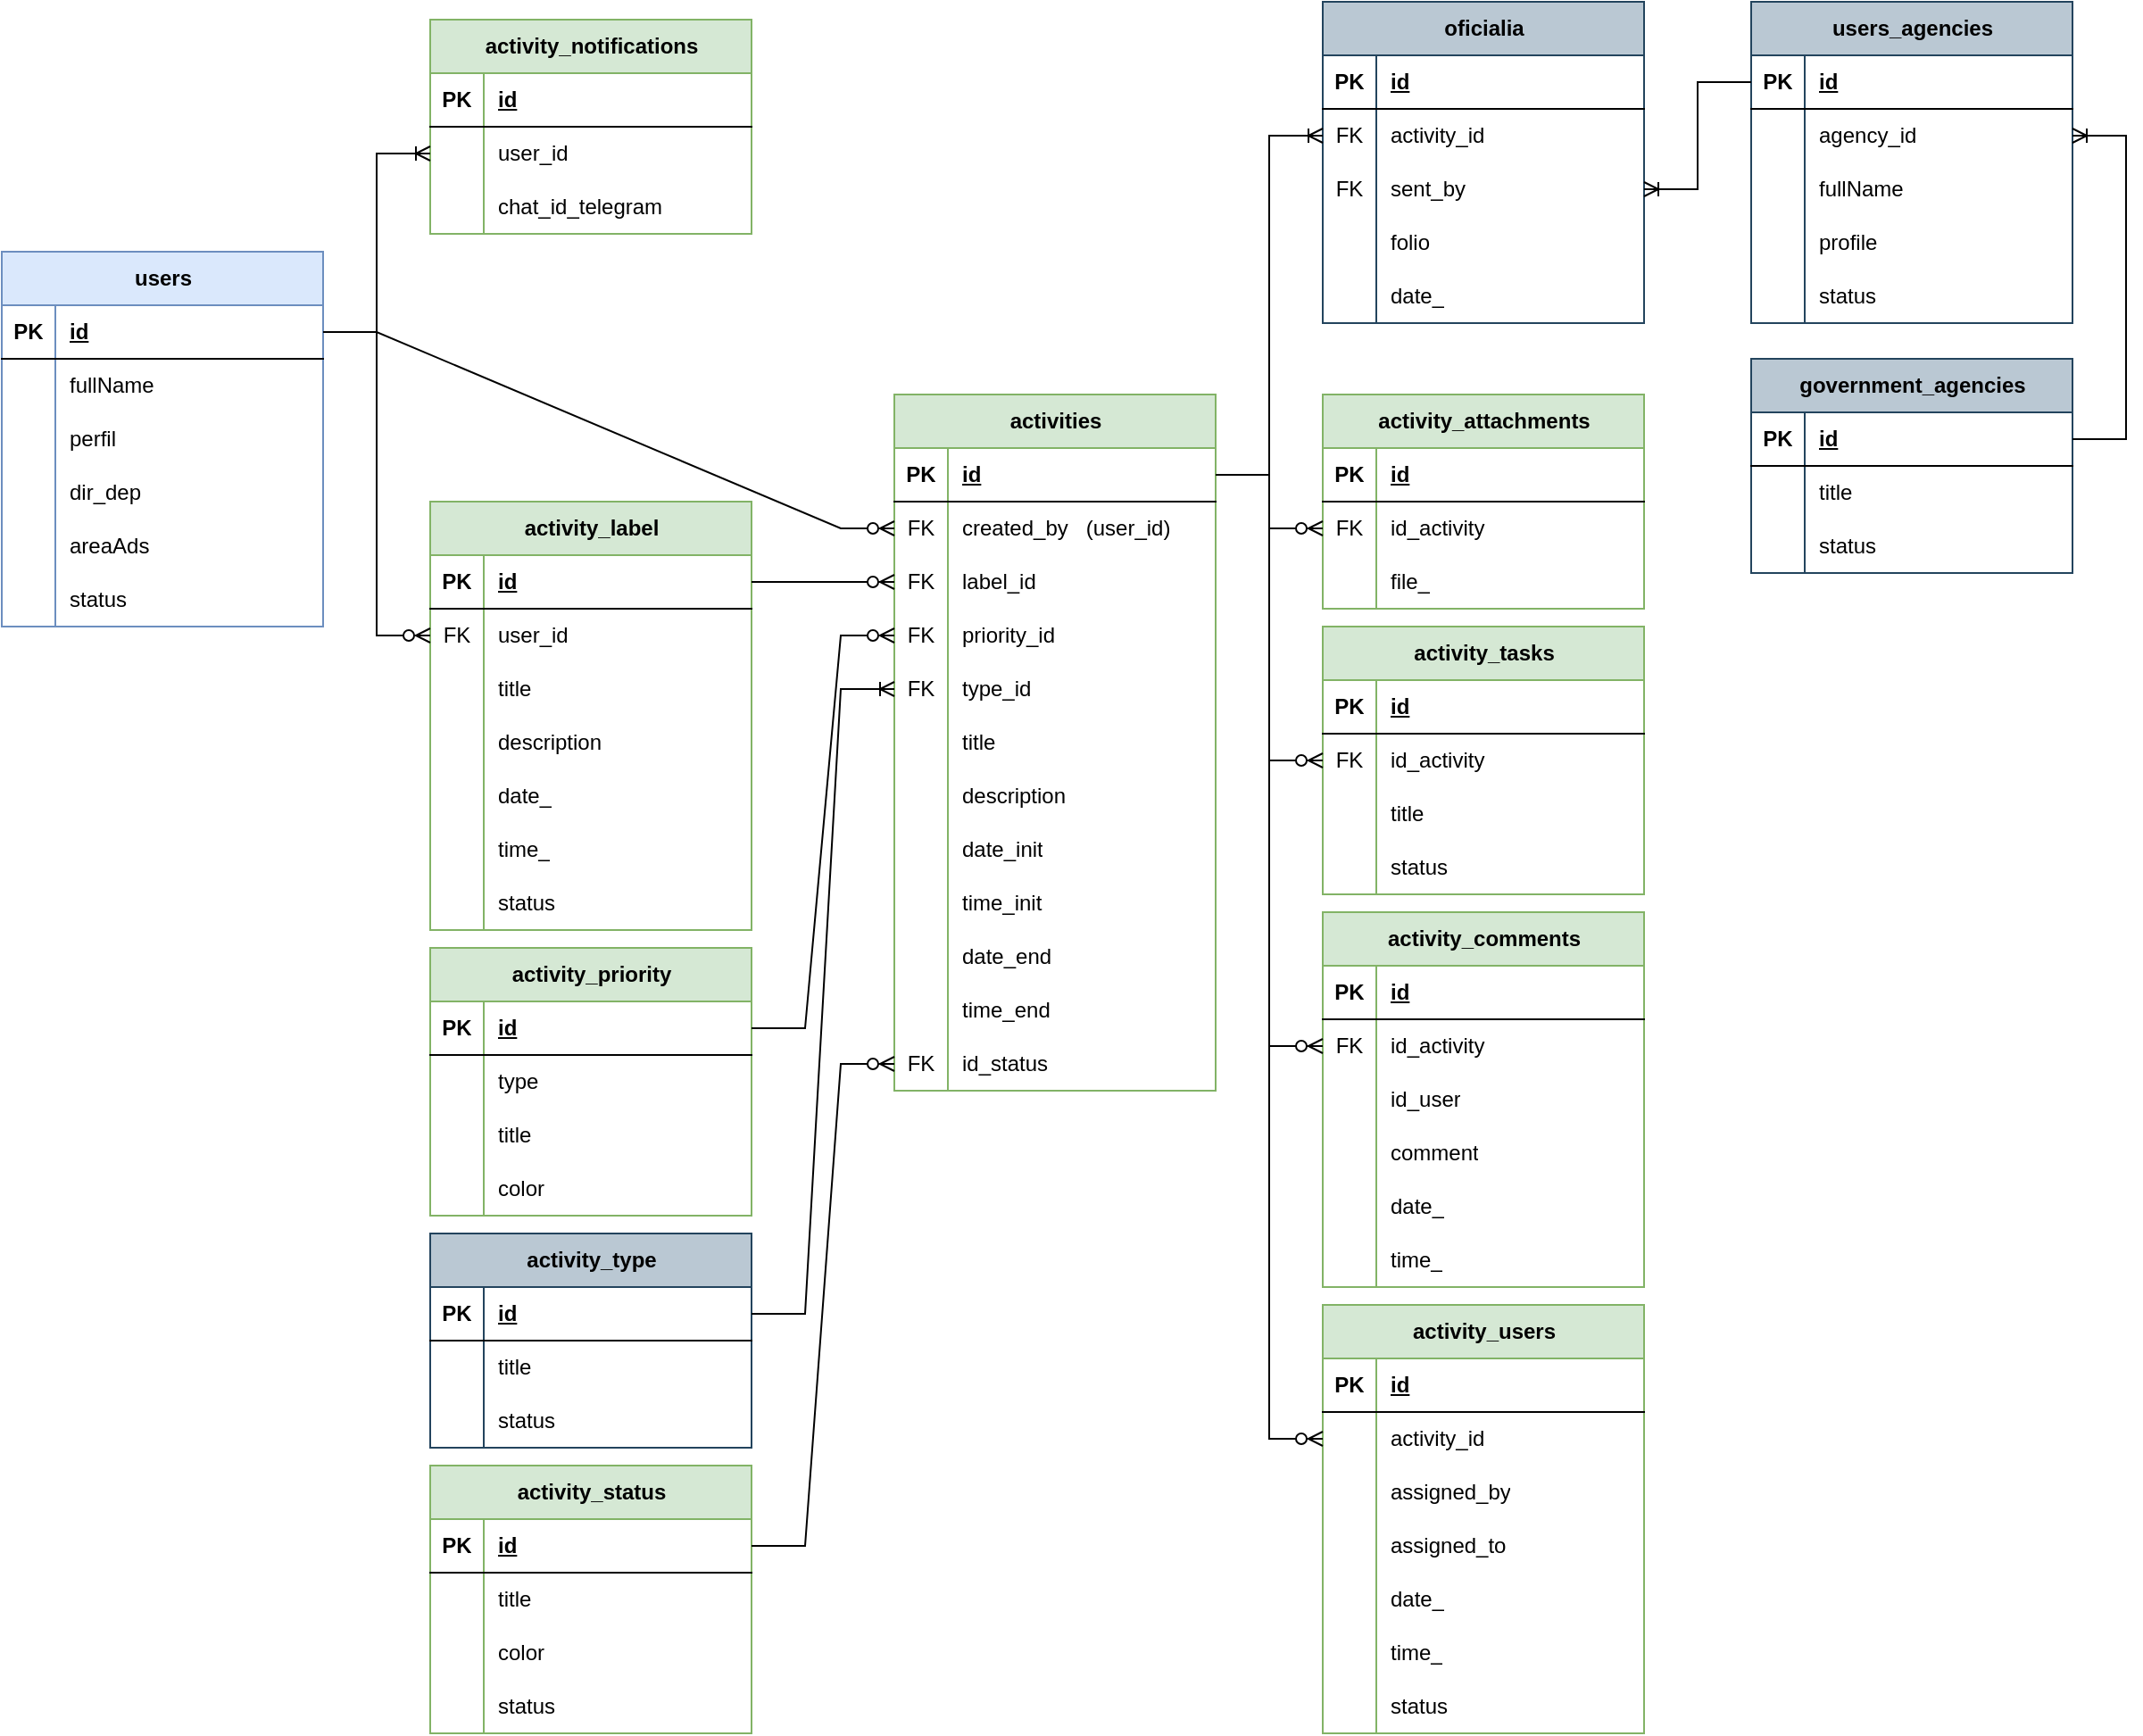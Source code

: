 <mxfile version="28.1.2">
  <diagram name="Página-1" id="_67yxfmPzfZUshRbyTjl">
    <mxGraphModel dx="1426" dy="3129" grid="1" gridSize="10" guides="1" tooltips="1" connect="1" arrows="1" fold="1" page="1" pageScale="1" pageWidth="827" pageHeight="1169" math="0" shadow="0">
      <root>
        <mxCell id="0" />
        <mxCell id="1" parent="0" />
        <mxCell id="7dkozfxr6RYf8K6FpRKO-1" value="users" style="shape=table;startSize=30;container=1;collapsible=1;childLayout=tableLayout;fixedRows=1;rowLines=0;fontStyle=1;align=center;resizeLast=1;html=1;fillColor=#dae8fc;strokeColor=#6c8ebf;swimlaneLine=1;" parent="1" vertex="1">
          <mxGeometry x="20" y="-1200" width="180" height="210" as="geometry" />
        </mxCell>
        <mxCell id="7dkozfxr6RYf8K6FpRKO-2" value="" style="shape=tableRow;horizontal=0;startSize=0;swimlaneHead=0;swimlaneBody=0;fillColor=none;collapsible=0;dropTarget=0;points=[[0,0.5],[1,0.5]];portConstraint=eastwest;top=0;left=0;right=0;bottom=1;" parent="7dkozfxr6RYf8K6FpRKO-1" vertex="1">
          <mxGeometry y="30" width="180" height="30" as="geometry" />
        </mxCell>
        <mxCell id="7dkozfxr6RYf8K6FpRKO-3" value="PK" style="shape=partialRectangle;connectable=0;fillColor=none;top=0;left=0;bottom=0;right=0;fontStyle=1;overflow=hidden;whiteSpace=wrap;html=1;" parent="7dkozfxr6RYf8K6FpRKO-2" vertex="1">
          <mxGeometry width="30" height="30" as="geometry">
            <mxRectangle width="30" height="30" as="alternateBounds" />
          </mxGeometry>
        </mxCell>
        <mxCell id="7dkozfxr6RYf8K6FpRKO-4" value="id" style="shape=partialRectangle;connectable=0;fillColor=none;top=0;left=0;bottom=0;right=0;align=left;spacingLeft=6;fontStyle=5;overflow=hidden;whiteSpace=wrap;html=1;" parent="7dkozfxr6RYf8K6FpRKO-2" vertex="1">
          <mxGeometry x="30" width="150" height="30" as="geometry">
            <mxRectangle width="150" height="30" as="alternateBounds" />
          </mxGeometry>
        </mxCell>
        <mxCell id="7dkozfxr6RYf8K6FpRKO-5" value="" style="shape=tableRow;horizontal=0;startSize=0;swimlaneHead=0;swimlaneBody=0;fillColor=none;collapsible=0;dropTarget=0;points=[[0,0.5],[1,0.5]];portConstraint=eastwest;top=0;left=0;right=0;bottom=0;" parent="7dkozfxr6RYf8K6FpRKO-1" vertex="1">
          <mxGeometry y="60" width="180" height="30" as="geometry" />
        </mxCell>
        <mxCell id="7dkozfxr6RYf8K6FpRKO-6" value="" style="shape=partialRectangle;connectable=0;fillColor=none;top=0;left=0;bottom=0;right=0;editable=1;overflow=hidden;whiteSpace=wrap;html=1;" parent="7dkozfxr6RYf8K6FpRKO-5" vertex="1">
          <mxGeometry width="30" height="30" as="geometry">
            <mxRectangle width="30" height="30" as="alternateBounds" />
          </mxGeometry>
        </mxCell>
        <mxCell id="7dkozfxr6RYf8K6FpRKO-7" value="fullName" style="shape=partialRectangle;connectable=0;fillColor=none;top=0;left=0;bottom=0;right=0;align=left;spacingLeft=6;overflow=hidden;whiteSpace=wrap;html=1;" parent="7dkozfxr6RYf8K6FpRKO-5" vertex="1">
          <mxGeometry x="30" width="150" height="30" as="geometry">
            <mxRectangle width="150" height="30" as="alternateBounds" />
          </mxGeometry>
        </mxCell>
        <mxCell id="7dkozfxr6RYf8K6FpRKO-8" value="" style="shape=tableRow;horizontal=0;startSize=0;swimlaneHead=0;swimlaneBody=0;fillColor=none;collapsible=0;dropTarget=0;points=[[0,0.5],[1,0.5]];portConstraint=eastwest;top=0;left=0;right=0;bottom=0;" parent="7dkozfxr6RYf8K6FpRKO-1" vertex="1">
          <mxGeometry y="90" width="180" height="30" as="geometry" />
        </mxCell>
        <mxCell id="7dkozfxr6RYf8K6FpRKO-9" value="" style="shape=partialRectangle;connectable=0;fillColor=none;top=0;left=0;bottom=0;right=0;editable=1;overflow=hidden;whiteSpace=wrap;html=1;" parent="7dkozfxr6RYf8K6FpRKO-8" vertex="1">
          <mxGeometry width="30" height="30" as="geometry">
            <mxRectangle width="30" height="30" as="alternateBounds" />
          </mxGeometry>
        </mxCell>
        <mxCell id="7dkozfxr6RYf8K6FpRKO-10" value="perfil" style="shape=partialRectangle;connectable=0;fillColor=none;top=0;left=0;bottom=0;right=0;align=left;spacingLeft=6;overflow=hidden;whiteSpace=wrap;html=1;" parent="7dkozfxr6RYf8K6FpRKO-8" vertex="1">
          <mxGeometry x="30" width="150" height="30" as="geometry">
            <mxRectangle width="150" height="30" as="alternateBounds" />
          </mxGeometry>
        </mxCell>
        <mxCell id="7dkozfxr6RYf8K6FpRKO-11" value="" style="shape=tableRow;horizontal=0;startSize=0;swimlaneHead=0;swimlaneBody=0;fillColor=none;collapsible=0;dropTarget=0;points=[[0,0.5],[1,0.5]];portConstraint=eastwest;top=0;left=0;right=0;bottom=0;" parent="7dkozfxr6RYf8K6FpRKO-1" vertex="1">
          <mxGeometry y="120" width="180" height="30" as="geometry" />
        </mxCell>
        <mxCell id="7dkozfxr6RYf8K6FpRKO-12" value="" style="shape=partialRectangle;connectable=0;fillColor=none;top=0;left=0;bottom=0;right=0;editable=1;overflow=hidden;whiteSpace=wrap;html=1;" parent="7dkozfxr6RYf8K6FpRKO-11" vertex="1">
          <mxGeometry width="30" height="30" as="geometry">
            <mxRectangle width="30" height="30" as="alternateBounds" />
          </mxGeometry>
        </mxCell>
        <mxCell id="7dkozfxr6RYf8K6FpRKO-13" value="dir_dep" style="shape=partialRectangle;connectable=0;fillColor=none;top=0;left=0;bottom=0;right=0;align=left;spacingLeft=6;overflow=hidden;whiteSpace=wrap;html=1;" parent="7dkozfxr6RYf8K6FpRKO-11" vertex="1">
          <mxGeometry x="30" width="150" height="30" as="geometry">
            <mxRectangle width="150" height="30" as="alternateBounds" />
          </mxGeometry>
        </mxCell>
        <mxCell id="7dkozfxr6RYf8K6FpRKO-17" style="shape=tableRow;horizontal=0;startSize=0;swimlaneHead=0;swimlaneBody=0;fillColor=none;collapsible=0;dropTarget=0;points=[[0,0.5],[1,0.5]];portConstraint=eastwest;top=0;left=0;right=0;bottom=0;" parent="7dkozfxr6RYf8K6FpRKO-1" vertex="1">
          <mxGeometry y="150" width="180" height="30" as="geometry" />
        </mxCell>
        <mxCell id="7dkozfxr6RYf8K6FpRKO-18" style="shape=partialRectangle;connectable=0;fillColor=none;top=0;left=0;bottom=0;right=0;editable=1;overflow=hidden;whiteSpace=wrap;html=1;" parent="7dkozfxr6RYf8K6FpRKO-17" vertex="1">
          <mxGeometry width="30" height="30" as="geometry">
            <mxRectangle width="30" height="30" as="alternateBounds" />
          </mxGeometry>
        </mxCell>
        <mxCell id="7dkozfxr6RYf8K6FpRKO-19" value="areaAds" style="shape=partialRectangle;connectable=0;fillColor=none;top=0;left=0;bottom=0;right=0;align=left;spacingLeft=6;overflow=hidden;whiteSpace=wrap;html=1;" parent="7dkozfxr6RYf8K6FpRKO-17" vertex="1">
          <mxGeometry x="30" width="150" height="30" as="geometry">
            <mxRectangle width="150" height="30" as="alternateBounds" />
          </mxGeometry>
        </mxCell>
        <mxCell id="7dkozfxr6RYf8K6FpRKO-20" style="shape=tableRow;horizontal=0;startSize=0;swimlaneHead=0;swimlaneBody=0;fillColor=none;collapsible=0;dropTarget=0;points=[[0,0.5],[1,0.5]];portConstraint=eastwest;top=0;left=0;right=0;bottom=0;" parent="7dkozfxr6RYf8K6FpRKO-1" vertex="1">
          <mxGeometry y="180" width="180" height="30" as="geometry" />
        </mxCell>
        <mxCell id="7dkozfxr6RYf8K6FpRKO-21" style="shape=partialRectangle;connectable=0;fillColor=none;top=0;left=0;bottom=0;right=0;editable=1;overflow=hidden;whiteSpace=wrap;html=1;" parent="7dkozfxr6RYf8K6FpRKO-20" vertex="1">
          <mxGeometry width="30" height="30" as="geometry">
            <mxRectangle width="30" height="30" as="alternateBounds" />
          </mxGeometry>
        </mxCell>
        <mxCell id="7dkozfxr6RYf8K6FpRKO-22" value="status" style="shape=partialRectangle;connectable=0;fillColor=none;top=0;left=0;bottom=0;right=0;align=left;spacingLeft=6;overflow=hidden;whiteSpace=wrap;html=1;" parent="7dkozfxr6RYf8K6FpRKO-20" vertex="1">
          <mxGeometry x="30" width="150" height="30" as="geometry">
            <mxRectangle width="150" height="30" as="alternateBounds" />
          </mxGeometry>
        </mxCell>
        <mxCell id="7dkozfxr6RYf8K6FpRKO-45" value="activities" style="shape=table;startSize=30;container=1;collapsible=1;childLayout=tableLayout;fixedRows=1;rowLines=0;fontStyle=1;align=center;resizeLast=1;html=1;fillColor=#d5e8d4;strokeColor=#82b366;" parent="1" vertex="1">
          <mxGeometry x="520" y="-1120" width="180" height="390" as="geometry" />
        </mxCell>
        <mxCell id="7dkozfxr6RYf8K6FpRKO-46" value="" style="shape=tableRow;horizontal=0;startSize=0;swimlaneHead=0;swimlaneBody=0;fillColor=none;collapsible=0;dropTarget=0;points=[[0,0.5],[1,0.5]];portConstraint=eastwest;top=0;left=0;right=0;bottom=1;" parent="7dkozfxr6RYf8K6FpRKO-45" vertex="1">
          <mxGeometry y="30" width="180" height="30" as="geometry" />
        </mxCell>
        <mxCell id="7dkozfxr6RYf8K6FpRKO-47" value="PK" style="shape=partialRectangle;connectable=0;fillColor=none;top=0;left=0;bottom=0;right=0;fontStyle=1;overflow=hidden;whiteSpace=wrap;html=1;" parent="7dkozfxr6RYf8K6FpRKO-46" vertex="1">
          <mxGeometry width="30" height="30" as="geometry">
            <mxRectangle width="30" height="30" as="alternateBounds" />
          </mxGeometry>
        </mxCell>
        <mxCell id="7dkozfxr6RYf8K6FpRKO-48" value="id" style="shape=partialRectangle;connectable=0;fillColor=none;top=0;left=0;bottom=0;right=0;align=left;spacingLeft=6;fontStyle=5;overflow=hidden;whiteSpace=wrap;html=1;" parent="7dkozfxr6RYf8K6FpRKO-46" vertex="1">
          <mxGeometry x="30" width="150" height="30" as="geometry">
            <mxRectangle width="150" height="30" as="alternateBounds" />
          </mxGeometry>
        </mxCell>
        <mxCell id="RxVRA939JfTyH3ZV5gPA-4" style="shape=tableRow;horizontal=0;startSize=0;swimlaneHead=0;swimlaneBody=0;fillColor=none;collapsible=0;dropTarget=0;points=[[0,0.5],[1,0.5]];portConstraint=eastwest;top=0;left=0;right=0;bottom=0;" parent="7dkozfxr6RYf8K6FpRKO-45" vertex="1">
          <mxGeometry y="60" width="180" height="30" as="geometry" />
        </mxCell>
        <mxCell id="RxVRA939JfTyH3ZV5gPA-5" value="FK" style="shape=partialRectangle;connectable=0;fillColor=none;top=0;left=0;bottom=0;right=0;editable=1;overflow=hidden;whiteSpace=wrap;html=1;" parent="RxVRA939JfTyH3ZV5gPA-4" vertex="1">
          <mxGeometry width="30" height="30" as="geometry">
            <mxRectangle width="30" height="30" as="alternateBounds" />
          </mxGeometry>
        </mxCell>
        <mxCell id="RxVRA939JfTyH3ZV5gPA-6" value="created_by&amp;nbsp; &amp;nbsp;(user_id)" style="shape=partialRectangle;connectable=0;fillColor=none;top=0;left=0;bottom=0;right=0;align=left;spacingLeft=6;overflow=hidden;whiteSpace=wrap;html=1;" parent="RxVRA939JfTyH3ZV5gPA-4" vertex="1">
          <mxGeometry x="30" width="150" height="30" as="geometry">
            <mxRectangle width="150" height="30" as="alternateBounds" />
          </mxGeometry>
        </mxCell>
        <mxCell id="RxVRA939JfTyH3ZV5gPA-1" style="shape=tableRow;horizontal=0;startSize=0;swimlaneHead=0;swimlaneBody=0;fillColor=none;collapsible=0;dropTarget=0;points=[[0,0.5],[1,0.5]];portConstraint=eastwest;top=0;left=0;right=0;bottom=0;" parent="7dkozfxr6RYf8K6FpRKO-45" vertex="1">
          <mxGeometry y="90" width="180" height="30" as="geometry" />
        </mxCell>
        <mxCell id="RxVRA939JfTyH3ZV5gPA-2" value="FK" style="shape=partialRectangle;connectable=0;fillColor=none;top=0;left=0;bottom=0;right=0;editable=1;overflow=hidden;whiteSpace=wrap;html=1;" parent="RxVRA939JfTyH3ZV5gPA-1" vertex="1">
          <mxGeometry width="30" height="30" as="geometry">
            <mxRectangle width="30" height="30" as="alternateBounds" />
          </mxGeometry>
        </mxCell>
        <mxCell id="RxVRA939JfTyH3ZV5gPA-3" value="label_id" style="shape=partialRectangle;connectable=0;fillColor=none;top=0;left=0;bottom=0;right=0;align=left;spacingLeft=6;overflow=hidden;whiteSpace=wrap;html=1;" parent="RxVRA939JfTyH3ZV5gPA-1" vertex="1">
          <mxGeometry x="30" width="150" height="30" as="geometry">
            <mxRectangle width="150" height="30" as="alternateBounds" />
          </mxGeometry>
        </mxCell>
        <mxCell id="7dkozfxr6RYf8K6FpRKO-97" style="shape=tableRow;horizontal=0;startSize=0;swimlaneHead=0;swimlaneBody=0;fillColor=none;collapsible=0;dropTarget=0;points=[[0,0.5],[1,0.5]];portConstraint=eastwest;top=0;left=0;right=0;bottom=0;" parent="7dkozfxr6RYf8K6FpRKO-45" vertex="1">
          <mxGeometry y="120" width="180" height="30" as="geometry" />
        </mxCell>
        <mxCell id="7dkozfxr6RYf8K6FpRKO-98" value="FK" style="shape=partialRectangle;connectable=0;fillColor=none;top=0;left=0;bottom=0;right=0;editable=1;overflow=hidden;whiteSpace=wrap;html=1;" parent="7dkozfxr6RYf8K6FpRKO-97" vertex="1">
          <mxGeometry width="30" height="30" as="geometry">
            <mxRectangle width="30" height="30" as="alternateBounds" />
          </mxGeometry>
        </mxCell>
        <mxCell id="7dkozfxr6RYf8K6FpRKO-99" value="priority_id" style="shape=partialRectangle;connectable=0;fillColor=none;top=0;left=0;bottom=0;right=0;align=left;spacingLeft=6;overflow=hidden;whiteSpace=wrap;html=1;" parent="7dkozfxr6RYf8K6FpRKO-97" vertex="1">
          <mxGeometry x="30" width="150" height="30" as="geometry">
            <mxRectangle width="150" height="30" as="alternateBounds" />
          </mxGeometry>
        </mxCell>
        <mxCell id="hb4TdjHDPAAqkykDS6f0-14" style="shape=tableRow;horizontal=0;startSize=0;swimlaneHead=0;swimlaneBody=0;fillColor=none;collapsible=0;dropTarget=0;points=[[0,0.5],[1,0.5]];portConstraint=eastwest;top=0;left=0;right=0;bottom=0;" parent="7dkozfxr6RYf8K6FpRKO-45" vertex="1">
          <mxGeometry y="150" width="180" height="30" as="geometry" />
        </mxCell>
        <mxCell id="hb4TdjHDPAAqkykDS6f0-15" value="FK" style="shape=partialRectangle;connectable=0;fillColor=none;top=0;left=0;bottom=0;right=0;editable=1;overflow=hidden;whiteSpace=wrap;html=1;" parent="hb4TdjHDPAAqkykDS6f0-14" vertex="1">
          <mxGeometry width="30" height="30" as="geometry">
            <mxRectangle width="30" height="30" as="alternateBounds" />
          </mxGeometry>
        </mxCell>
        <mxCell id="hb4TdjHDPAAqkykDS6f0-16" value="type_id" style="shape=partialRectangle;connectable=0;fillColor=none;top=0;left=0;bottom=0;right=0;align=left;spacingLeft=6;overflow=hidden;whiteSpace=wrap;html=1;" parent="hb4TdjHDPAAqkykDS6f0-14" vertex="1">
          <mxGeometry x="30" width="150" height="30" as="geometry">
            <mxRectangle width="150" height="30" as="alternateBounds" />
          </mxGeometry>
        </mxCell>
        <mxCell id="7dkozfxr6RYf8K6FpRKO-52" value="" style="shape=tableRow;horizontal=0;startSize=0;swimlaneHead=0;swimlaneBody=0;fillColor=none;collapsible=0;dropTarget=0;points=[[0,0.5],[1,0.5]];portConstraint=eastwest;top=0;left=0;right=0;bottom=0;" parent="7dkozfxr6RYf8K6FpRKO-45" vertex="1">
          <mxGeometry y="180" width="180" height="30" as="geometry" />
        </mxCell>
        <mxCell id="7dkozfxr6RYf8K6FpRKO-53" value="" style="shape=partialRectangle;connectable=0;fillColor=none;top=0;left=0;bottom=0;right=0;editable=1;overflow=hidden;whiteSpace=wrap;html=1;" parent="7dkozfxr6RYf8K6FpRKO-52" vertex="1">
          <mxGeometry width="30" height="30" as="geometry">
            <mxRectangle width="30" height="30" as="alternateBounds" />
          </mxGeometry>
        </mxCell>
        <mxCell id="7dkozfxr6RYf8K6FpRKO-54" value="title" style="shape=partialRectangle;connectable=0;fillColor=none;top=0;left=0;bottom=0;right=0;align=left;spacingLeft=6;overflow=hidden;whiteSpace=wrap;html=1;" parent="7dkozfxr6RYf8K6FpRKO-52" vertex="1">
          <mxGeometry x="30" width="150" height="30" as="geometry">
            <mxRectangle width="150" height="30" as="alternateBounds" />
          </mxGeometry>
        </mxCell>
        <mxCell id="7dkozfxr6RYf8K6FpRKO-88" style="shape=tableRow;horizontal=0;startSize=0;swimlaneHead=0;swimlaneBody=0;fillColor=none;collapsible=0;dropTarget=0;points=[[0,0.5],[1,0.5]];portConstraint=eastwest;top=0;left=0;right=0;bottom=0;" parent="7dkozfxr6RYf8K6FpRKO-45" vertex="1">
          <mxGeometry y="210" width="180" height="30" as="geometry" />
        </mxCell>
        <mxCell id="7dkozfxr6RYf8K6FpRKO-89" style="shape=partialRectangle;connectable=0;fillColor=none;top=0;left=0;bottom=0;right=0;editable=1;overflow=hidden;whiteSpace=wrap;html=1;" parent="7dkozfxr6RYf8K6FpRKO-88" vertex="1">
          <mxGeometry width="30" height="30" as="geometry">
            <mxRectangle width="30" height="30" as="alternateBounds" />
          </mxGeometry>
        </mxCell>
        <mxCell id="7dkozfxr6RYf8K6FpRKO-90" value="description" style="shape=partialRectangle;connectable=0;fillColor=none;top=0;left=0;bottom=0;right=0;align=left;spacingLeft=6;overflow=hidden;whiteSpace=wrap;html=1;" parent="7dkozfxr6RYf8K6FpRKO-88" vertex="1">
          <mxGeometry x="30" width="150" height="30" as="geometry">
            <mxRectangle width="150" height="30" as="alternateBounds" />
          </mxGeometry>
        </mxCell>
        <mxCell id="7dkozfxr6RYf8K6FpRKO-55" value="" style="shape=tableRow;horizontal=0;startSize=0;swimlaneHead=0;swimlaneBody=0;fillColor=none;collapsible=0;dropTarget=0;points=[[0,0.5],[1,0.5]];portConstraint=eastwest;top=0;left=0;right=0;bottom=0;" parent="7dkozfxr6RYf8K6FpRKO-45" vertex="1">
          <mxGeometry y="240" width="180" height="30" as="geometry" />
        </mxCell>
        <mxCell id="7dkozfxr6RYf8K6FpRKO-56" value="" style="shape=partialRectangle;connectable=0;fillColor=none;top=0;left=0;bottom=0;right=0;editable=1;overflow=hidden;whiteSpace=wrap;html=1;" parent="7dkozfxr6RYf8K6FpRKO-55" vertex="1">
          <mxGeometry width="30" height="30" as="geometry">
            <mxRectangle width="30" height="30" as="alternateBounds" />
          </mxGeometry>
        </mxCell>
        <mxCell id="7dkozfxr6RYf8K6FpRKO-57" value="date_init" style="shape=partialRectangle;connectable=0;fillColor=none;top=0;left=0;bottom=0;right=0;align=left;spacingLeft=6;overflow=hidden;whiteSpace=wrap;html=1;" parent="7dkozfxr6RYf8K6FpRKO-55" vertex="1">
          <mxGeometry x="30" width="150" height="30" as="geometry">
            <mxRectangle width="150" height="30" as="alternateBounds" />
          </mxGeometry>
        </mxCell>
        <mxCell id="7dkozfxr6RYf8K6FpRKO-67" style="shape=tableRow;horizontal=0;startSize=0;swimlaneHead=0;swimlaneBody=0;fillColor=none;collapsible=0;dropTarget=0;points=[[0,0.5],[1,0.5]];portConstraint=eastwest;top=0;left=0;right=0;bottom=0;" parent="7dkozfxr6RYf8K6FpRKO-45" vertex="1">
          <mxGeometry y="270" width="180" height="30" as="geometry" />
        </mxCell>
        <mxCell id="7dkozfxr6RYf8K6FpRKO-68" style="shape=partialRectangle;connectable=0;fillColor=none;top=0;left=0;bottom=0;right=0;editable=1;overflow=hidden;whiteSpace=wrap;html=1;" parent="7dkozfxr6RYf8K6FpRKO-67" vertex="1">
          <mxGeometry width="30" height="30" as="geometry">
            <mxRectangle width="30" height="30" as="alternateBounds" />
          </mxGeometry>
        </mxCell>
        <mxCell id="7dkozfxr6RYf8K6FpRKO-69" value="time_init" style="shape=partialRectangle;connectable=0;fillColor=none;top=0;left=0;bottom=0;right=0;align=left;spacingLeft=6;overflow=hidden;whiteSpace=wrap;html=1;" parent="7dkozfxr6RYf8K6FpRKO-67" vertex="1">
          <mxGeometry x="30" width="150" height="30" as="geometry">
            <mxRectangle width="150" height="30" as="alternateBounds" />
          </mxGeometry>
        </mxCell>
        <mxCell id="7dkozfxr6RYf8K6FpRKO-64" style="shape=tableRow;horizontal=0;startSize=0;swimlaneHead=0;swimlaneBody=0;fillColor=none;collapsible=0;dropTarget=0;points=[[0,0.5],[1,0.5]];portConstraint=eastwest;top=0;left=0;right=0;bottom=0;" parent="7dkozfxr6RYf8K6FpRKO-45" vertex="1">
          <mxGeometry y="300" width="180" height="30" as="geometry" />
        </mxCell>
        <mxCell id="7dkozfxr6RYf8K6FpRKO-65" style="shape=partialRectangle;connectable=0;fillColor=none;top=0;left=0;bottom=0;right=0;editable=1;overflow=hidden;whiteSpace=wrap;html=1;" parent="7dkozfxr6RYf8K6FpRKO-64" vertex="1">
          <mxGeometry width="30" height="30" as="geometry">
            <mxRectangle width="30" height="30" as="alternateBounds" />
          </mxGeometry>
        </mxCell>
        <mxCell id="7dkozfxr6RYf8K6FpRKO-66" value="date_end" style="shape=partialRectangle;connectable=0;fillColor=none;top=0;left=0;bottom=0;right=0;align=left;spacingLeft=6;overflow=hidden;whiteSpace=wrap;html=1;" parent="7dkozfxr6RYf8K6FpRKO-64" vertex="1">
          <mxGeometry x="30" width="150" height="30" as="geometry">
            <mxRectangle width="150" height="30" as="alternateBounds" />
          </mxGeometry>
        </mxCell>
        <mxCell id="7dkozfxr6RYf8K6FpRKO-61" style="shape=tableRow;horizontal=0;startSize=0;swimlaneHead=0;swimlaneBody=0;fillColor=none;collapsible=0;dropTarget=0;points=[[0,0.5],[1,0.5]];portConstraint=eastwest;top=0;left=0;right=0;bottom=0;" parent="7dkozfxr6RYf8K6FpRKO-45" vertex="1">
          <mxGeometry y="330" width="180" height="30" as="geometry" />
        </mxCell>
        <mxCell id="7dkozfxr6RYf8K6FpRKO-62" style="shape=partialRectangle;connectable=0;fillColor=none;top=0;left=0;bottom=0;right=0;editable=1;overflow=hidden;whiteSpace=wrap;html=1;" parent="7dkozfxr6RYf8K6FpRKO-61" vertex="1">
          <mxGeometry width="30" height="30" as="geometry">
            <mxRectangle width="30" height="30" as="alternateBounds" />
          </mxGeometry>
        </mxCell>
        <mxCell id="7dkozfxr6RYf8K6FpRKO-63" value="time_end" style="shape=partialRectangle;connectable=0;fillColor=none;top=0;left=0;bottom=0;right=0;align=left;spacingLeft=6;overflow=hidden;whiteSpace=wrap;html=1;" parent="7dkozfxr6RYf8K6FpRKO-61" vertex="1">
          <mxGeometry x="30" width="150" height="30" as="geometry">
            <mxRectangle width="150" height="30" as="alternateBounds" />
          </mxGeometry>
        </mxCell>
        <mxCell id="7dkozfxr6RYf8K6FpRKO-158" style="shape=tableRow;horizontal=0;startSize=0;swimlaneHead=0;swimlaneBody=0;fillColor=none;collapsible=0;dropTarget=0;points=[[0,0.5],[1,0.5]];portConstraint=eastwest;top=0;left=0;right=0;bottom=0;" parent="7dkozfxr6RYf8K6FpRKO-45" vertex="1">
          <mxGeometry y="360" width="180" height="30" as="geometry" />
        </mxCell>
        <mxCell id="7dkozfxr6RYf8K6FpRKO-159" value="FK" style="shape=partialRectangle;connectable=0;fillColor=none;top=0;left=0;bottom=0;right=0;editable=1;overflow=hidden;whiteSpace=wrap;html=1;" parent="7dkozfxr6RYf8K6FpRKO-158" vertex="1">
          <mxGeometry width="30" height="30" as="geometry">
            <mxRectangle width="30" height="30" as="alternateBounds" />
          </mxGeometry>
        </mxCell>
        <mxCell id="7dkozfxr6RYf8K6FpRKO-160" value="id_status" style="shape=partialRectangle;connectable=0;fillColor=none;top=0;left=0;bottom=0;right=0;align=left;spacingLeft=6;overflow=hidden;whiteSpace=wrap;html=1;" parent="7dkozfxr6RYf8K6FpRKO-158" vertex="1">
          <mxGeometry x="30" width="150" height="30" as="geometry">
            <mxRectangle width="150" height="30" as="alternateBounds" />
          </mxGeometry>
        </mxCell>
        <mxCell id="7dkozfxr6RYf8K6FpRKO-100" value="activity_tasks" style="shape=table;startSize=30;container=1;collapsible=1;childLayout=tableLayout;fixedRows=1;rowLines=0;fontStyle=1;align=center;resizeLast=1;html=1;fillColor=#d5e8d4;strokeColor=#82b366;" parent="1" vertex="1">
          <mxGeometry x="760" y="-990" width="180" height="150" as="geometry" />
        </mxCell>
        <mxCell id="7dkozfxr6RYf8K6FpRKO-101" value="" style="shape=tableRow;horizontal=0;startSize=0;swimlaneHead=0;swimlaneBody=0;fillColor=none;collapsible=0;dropTarget=0;points=[[0,0.5],[1,0.5]];portConstraint=eastwest;top=0;left=0;right=0;bottom=1;" parent="7dkozfxr6RYf8K6FpRKO-100" vertex="1">
          <mxGeometry y="30" width="180" height="30" as="geometry" />
        </mxCell>
        <mxCell id="7dkozfxr6RYf8K6FpRKO-102" value="PK" style="shape=partialRectangle;connectable=0;fillColor=none;top=0;left=0;bottom=0;right=0;fontStyle=1;overflow=hidden;whiteSpace=wrap;html=1;" parent="7dkozfxr6RYf8K6FpRKO-101" vertex="1">
          <mxGeometry width="30" height="30" as="geometry">
            <mxRectangle width="30" height="30" as="alternateBounds" />
          </mxGeometry>
        </mxCell>
        <mxCell id="7dkozfxr6RYf8K6FpRKO-103" value="id" style="shape=partialRectangle;connectable=0;fillColor=none;top=0;left=0;bottom=0;right=0;align=left;spacingLeft=6;fontStyle=5;overflow=hidden;whiteSpace=wrap;html=1;" parent="7dkozfxr6RYf8K6FpRKO-101" vertex="1">
          <mxGeometry x="30" width="150" height="30" as="geometry">
            <mxRectangle width="150" height="30" as="alternateBounds" />
          </mxGeometry>
        </mxCell>
        <mxCell id="7dkozfxr6RYf8K6FpRKO-104" value="" style="shape=tableRow;horizontal=0;startSize=0;swimlaneHead=0;swimlaneBody=0;fillColor=none;collapsible=0;dropTarget=0;points=[[0,0.5],[1,0.5]];portConstraint=eastwest;top=0;left=0;right=0;bottom=0;" parent="7dkozfxr6RYf8K6FpRKO-100" vertex="1">
          <mxGeometry y="60" width="180" height="30" as="geometry" />
        </mxCell>
        <mxCell id="7dkozfxr6RYf8K6FpRKO-105" value="FK" style="shape=partialRectangle;connectable=0;fillColor=none;top=0;left=0;bottom=0;right=0;editable=1;overflow=hidden;whiteSpace=wrap;html=1;" parent="7dkozfxr6RYf8K6FpRKO-104" vertex="1">
          <mxGeometry width="30" height="30" as="geometry">
            <mxRectangle width="30" height="30" as="alternateBounds" />
          </mxGeometry>
        </mxCell>
        <mxCell id="7dkozfxr6RYf8K6FpRKO-106" value="id_activity" style="shape=partialRectangle;connectable=0;fillColor=none;top=0;left=0;bottom=0;right=0;align=left;spacingLeft=6;overflow=hidden;whiteSpace=wrap;html=1;" parent="7dkozfxr6RYf8K6FpRKO-104" vertex="1">
          <mxGeometry x="30" width="150" height="30" as="geometry">
            <mxRectangle width="150" height="30" as="alternateBounds" />
          </mxGeometry>
        </mxCell>
        <mxCell id="7dkozfxr6RYf8K6FpRKO-107" value="" style="shape=tableRow;horizontal=0;startSize=0;swimlaneHead=0;swimlaneBody=0;fillColor=none;collapsible=0;dropTarget=0;points=[[0,0.5],[1,0.5]];portConstraint=eastwest;top=0;left=0;right=0;bottom=0;" parent="7dkozfxr6RYf8K6FpRKO-100" vertex="1">
          <mxGeometry y="90" width="180" height="30" as="geometry" />
        </mxCell>
        <mxCell id="7dkozfxr6RYf8K6FpRKO-108" value="" style="shape=partialRectangle;connectable=0;fillColor=none;top=0;left=0;bottom=0;right=0;editable=1;overflow=hidden;whiteSpace=wrap;html=1;" parent="7dkozfxr6RYf8K6FpRKO-107" vertex="1">
          <mxGeometry width="30" height="30" as="geometry">
            <mxRectangle width="30" height="30" as="alternateBounds" />
          </mxGeometry>
        </mxCell>
        <mxCell id="7dkozfxr6RYf8K6FpRKO-109" value="title" style="shape=partialRectangle;connectable=0;fillColor=none;top=0;left=0;bottom=0;right=0;align=left;spacingLeft=6;overflow=hidden;whiteSpace=wrap;html=1;" parent="7dkozfxr6RYf8K6FpRKO-107" vertex="1">
          <mxGeometry x="30" width="150" height="30" as="geometry">
            <mxRectangle width="150" height="30" as="alternateBounds" />
          </mxGeometry>
        </mxCell>
        <mxCell id="7dkozfxr6RYf8K6FpRKO-110" value="" style="shape=tableRow;horizontal=0;startSize=0;swimlaneHead=0;swimlaneBody=0;fillColor=none;collapsible=0;dropTarget=0;points=[[0,0.5],[1,0.5]];portConstraint=eastwest;top=0;left=0;right=0;bottom=0;" parent="7dkozfxr6RYf8K6FpRKO-100" vertex="1">
          <mxGeometry y="120" width="180" height="30" as="geometry" />
        </mxCell>
        <mxCell id="7dkozfxr6RYf8K6FpRKO-111" value="" style="shape=partialRectangle;connectable=0;fillColor=none;top=0;left=0;bottom=0;right=0;editable=1;overflow=hidden;whiteSpace=wrap;html=1;" parent="7dkozfxr6RYf8K6FpRKO-110" vertex="1">
          <mxGeometry width="30" height="30" as="geometry">
            <mxRectangle width="30" height="30" as="alternateBounds" />
          </mxGeometry>
        </mxCell>
        <mxCell id="7dkozfxr6RYf8K6FpRKO-112" value="status" style="shape=partialRectangle;connectable=0;fillColor=none;top=0;left=0;bottom=0;right=0;align=left;spacingLeft=6;overflow=hidden;whiteSpace=wrap;html=1;" parent="7dkozfxr6RYf8K6FpRKO-110" vertex="1">
          <mxGeometry x="30" width="150" height="30" as="geometry">
            <mxRectangle width="150" height="30" as="alternateBounds" />
          </mxGeometry>
        </mxCell>
        <mxCell id="7dkozfxr6RYf8K6FpRKO-113" value="activity_comments" style="shape=table;startSize=30;container=1;collapsible=1;childLayout=tableLayout;fixedRows=1;rowLines=0;fontStyle=1;align=center;resizeLast=1;html=1;fillColor=#d5e8d4;strokeColor=#82b366;gradientColor=none;" parent="1" vertex="1">
          <mxGeometry x="760" y="-830" width="180" height="210" as="geometry" />
        </mxCell>
        <mxCell id="7dkozfxr6RYf8K6FpRKO-114" value="" style="shape=tableRow;horizontal=0;startSize=0;swimlaneHead=0;swimlaneBody=0;fillColor=none;collapsible=0;dropTarget=0;points=[[0,0.5],[1,0.5]];portConstraint=eastwest;top=0;left=0;right=0;bottom=1;" parent="7dkozfxr6RYf8K6FpRKO-113" vertex="1">
          <mxGeometry y="30" width="180" height="30" as="geometry" />
        </mxCell>
        <mxCell id="7dkozfxr6RYf8K6FpRKO-115" value="PK" style="shape=partialRectangle;connectable=0;fillColor=none;top=0;left=0;bottom=0;right=0;fontStyle=1;overflow=hidden;whiteSpace=wrap;html=1;" parent="7dkozfxr6RYf8K6FpRKO-114" vertex="1">
          <mxGeometry width="30" height="30" as="geometry">
            <mxRectangle width="30" height="30" as="alternateBounds" />
          </mxGeometry>
        </mxCell>
        <mxCell id="7dkozfxr6RYf8K6FpRKO-116" value="id" style="shape=partialRectangle;connectable=0;fillColor=none;top=0;left=0;bottom=0;right=0;align=left;spacingLeft=6;fontStyle=5;overflow=hidden;whiteSpace=wrap;html=1;" parent="7dkozfxr6RYf8K6FpRKO-114" vertex="1">
          <mxGeometry x="30" width="150" height="30" as="geometry">
            <mxRectangle width="150" height="30" as="alternateBounds" />
          </mxGeometry>
        </mxCell>
        <mxCell id="7dkozfxr6RYf8K6FpRKO-117" value="" style="shape=tableRow;horizontal=0;startSize=0;swimlaneHead=0;swimlaneBody=0;fillColor=none;collapsible=0;dropTarget=0;points=[[0,0.5],[1,0.5]];portConstraint=eastwest;top=0;left=0;right=0;bottom=0;" parent="7dkozfxr6RYf8K6FpRKO-113" vertex="1">
          <mxGeometry y="60" width="180" height="30" as="geometry" />
        </mxCell>
        <mxCell id="7dkozfxr6RYf8K6FpRKO-118" value="FK" style="shape=partialRectangle;connectable=0;fillColor=none;top=0;left=0;bottom=0;right=0;editable=1;overflow=hidden;whiteSpace=wrap;html=1;" parent="7dkozfxr6RYf8K6FpRKO-117" vertex="1">
          <mxGeometry width="30" height="30" as="geometry">
            <mxRectangle width="30" height="30" as="alternateBounds" />
          </mxGeometry>
        </mxCell>
        <mxCell id="7dkozfxr6RYf8K6FpRKO-119" value="id_activity" style="shape=partialRectangle;connectable=0;fillColor=none;top=0;left=0;bottom=0;right=0;align=left;spacingLeft=6;overflow=hidden;whiteSpace=wrap;html=1;" parent="7dkozfxr6RYf8K6FpRKO-117" vertex="1">
          <mxGeometry x="30" width="150" height="30" as="geometry">
            <mxRectangle width="150" height="30" as="alternateBounds" />
          </mxGeometry>
        </mxCell>
        <mxCell id="fPp2GSvqw6FcxgtNHQIB-14" style="shape=tableRow;horizontal=0;startSize=0;swimlaneHead=0;swimlaneBody=0;fillColor=none;collapsible=0;dropTarget=0;points=[[0,0.5],[1,0.5]];portConstraint=eastwest;top=0;left=0;right=0;bottom=0;" parent="7dkozfxr6RYf8K6FpRKO-113" vertex="1">
          <mxGeometry y="90" width="180" height="30" as="geometry" />
        </mxCell>
        <mxCell id="fPp2GSvqw6FcxgtNHQIB-15" style="shape=partialRectangle;connectable=0;fillColor=none;top=0;left=0;bottom=0;right=0;editable=1;overflow=hidden;whiteSpace=wrap;html=1;" parent="fPp2GSvqw6FcxgtNHQIB-14" vertex="1">
          <mxGeometry width="30" height="30" as="geometry">
            <mxRectangle width="30" height="30" as="alternateBounds" />
          </mxGeometry>
        </mxCell>
        <mxCell id="fPp2GSvqw6FcxgtNHQIB-16" value="id_user" style="shape=partialRectangle;connectable=0;fillColor=none;top=0;left=0;bottom=0;right=0;align=left;spacingLeft=6;overflow=hidden;whiteSpace=wrap;html=1;" parent="fPp2GSvqw6FcxgtNHQIB-14" vertex="1">
          <mxGeometry x="30" width="150" height="30" as="geometry">
            <mxRectangle width="150" height="30" as="alternateBounds" />
          </mxGeometry>
        </mxCell>
        <mxCell id="7dkozfxr6RYf8K6FpRKO-120" value="" style="shape=tableRow;horizontal=0;startSize=0;swimlaneHead=0;swimlaneBody=0;fillColor=none;collapsible=0;dropTarget=0;points=[[0,0.5],[1,0.5]];portConstraint=eastwest;top=0;left=0;right=0;bottom=0;" parent="7dkozfxr6RYf8K6FpRKO-113" vertex="1">
          <mxGeometry y="120" width="180" height="30" as="geometry" />
        </mxCell>
        <mxCell id="7dkozfxr6RYf8K6FpRKO-121" value="" style="shape=partialRectangle;connectable=0;fillColor=none;top=0;left=0;bottom=0;right=0;editable=1;overflow=hidden;whiteSpace=wrap;html=1;" parent="7dkozfxr6RYf8K6FpRKO-120" vertex="1">
          <mxGeometry width="30" height="30" as="geometry">
            <mxRectangle width="30" height="30" as="alternateBounds" />
          </mxGeometry>
        </mxCell>
        <mxCell id="7dkozfxr6RYf8K6FpRKO-122" value="comment" style="shape=partialRectangle;connectable=0;fillColor=none;top=0;left=0;bottom=0;right=0;align=left;spacingLeft=6;overflow=hidden;whiteSpace=wrap;html=1;" parent="7dkozfxr6RYf8K6FpRKO-120" vertex="1">
          <mxGeometry x="30" width="150" height="30" as="geometry">
            <mxRectangle width="150" height="30" as="alternateBounds" />
          </mxGeometry>
        </mxCell>
        <mxCell id="7dkozfxr6RYf8K6FpRKO-123" value="" style="shape=tableRow;horizontal=0;startSize=0;swimlaneHead=0;swimlaneBody=0;fillColor=none;collapsible=0;dropTarget=0;points=[[0,0.5],[1,0.5]];portConstraint=eastwest;top=0;left=0;right=0;bottom=0;" parent="7dkozfxr6RYf8K6FpRKO-113" vertex="1">
          <mxGeometry y="150" width="180" height="30" as="geometry" />
        </mxCell>
        <mxCell id="7dkozfxr6RYf8K6FpRKO-124" value="" style="shape=partialRectangle;connectable=0;fillColor=none;top=0;left=0;bottom=0;right=0;editable=1;overflow=hidden;whiteSpace=wrap;html=1;" parent="7dkozfxr6RYf8K6FpRKO-123" vertex="1">
          <mxGeometry width="30" height="30" as="geometry">
            <mxRectangle width="30" height="30" as="alternateBounds" />
          </mxGeometry>
        </mxCell>
        <mxCell id="7dkozfxr6RYf8K6FpRKO-125" value="date_" style="shape=partialRectangle;connectable=0;fillColor=none;top=0;left=0;bottom=0;right=0;align=left;spacingLeft=6;overflow=hidden;whiteSpace=wrap;html=1;" parent="7dkozfxr6RYf8K6FpRKO-123" vertex="1">
          <mxGeometry x="30" width="150" height="30" as="geometry">
            <mxRectangle width="150" height="30" as="alternateBounds" />
          </mxGeometry>
        </mxCell>
        <mxCell id="7dkozfxr6RYf8K6FpRKO-126" style="shape=tableRow;horizontal=0;startSize=0;swimlaneHead=0;swimlaneBody=0;fillColor=none;collapsible=0;dropTarget=0;points=[[0,0.5],[1,0.5]];portConstraint=eastwest;top=0;left=0;right=0;bottom=0;" parent="7dkozfxr6RYf8K6FpRKO-113" vertex="1">
          <mxGeometry y="180" width="180" height="30" as="geometry" />
        </mxCell>
        <mxCell id="7dkozfxr6RYf8K6FpRKO-127" style="shape=partialRectangle;connectable=0;fillColor=none;top=0;left=0;bottom=0;right=0;editable=1;overflow=hidden;whiteSpace=wrap;html=1;" parent="7dkozfxr6RYf8K6FpRKO-126" vertex="1">
          <mxGeometry width="30" height="30" as="geometry">
            <mxRectangle width="30" height="30" as="alternateBounds" />
          </mxGeometry>
        </mxCell>
        <mxCell id="7dkozfxr6RYf8K6FpRKO-128" value="time_" style="shape=partialRectangle;connectable=0;fillColor=none;top=0;left=0;bottom=0;right=0;align=left;spacingLeft=6;overflow=hidden;whiteSpace=wrap;html=1;" parent="7dkozfxr6RYf8K6FpRKO-126" vertex="1">
          <mxGeometry x="30" width="150" height="30" as="geometry">
            <mxRectangle width="150" height="30" as="alternateBounds" />
          </mxGeometry>
        </mxCell>
        <mxCell id="7dkozfxr6RYf8K6FpRKO-130" value="activity_attachments" style="shape=table;startSize=30;container=1;collapsible=1;childLayout=tableLayout;fixedRows=1;rowLines=0;fontStyle=1;align=center;resizeLast=1;html=1;fillColor=#d5e8d4;strokeColor=#82b366;" parent="1" vertex="1">
          <mxGeometry x="760" y="-1120" width="180" height="120" as="geometry" />
        </mxCell>
        <mxCell id="7dkozfxr6RYf8K6FpRKO-131" value="" style="shape=tableRow;horizontal=0;startSize=0;swimlaneHead=0;swimlaneBody=0;fillColor=none;collapsible=0;dropTarget=0;points=[[0,0.5],[1,0.5]];portConstraint=eastwest;top=0;left=0;right=0;bottom=1;" parent="7dkozfxr6RYf8K6FpRKO-130" vertex="1">
          <mxGeometry y="30" width="180" height="30" as="geometry" />
        </mxCell>
        <mxCell id="7dkozfxr6RYf8K6FpRKO-132" value="PK" style="shape=partialRectangle;connectable=0;fillColor=none;top=0;left=0;bottom=0;right=0;fontStyle=1;overflow=hidden;whiteSpace=wrap;html=1;" parent="7dkozfxr6RYf8K6FpRKO-131" vertex="1">
          <mxGeometry width="30" height="30" as="geometry">
            <mxRectangle width="30" height="30" as="alternateBounds" />
          </mxGeometry>
        </mxCell>
        <mxCell id="7dkozfxr6RYf8K6FpRKO-133" value="id" style="shape=partialRectangle;connectable=0;fillColor=none;top=0;left=0;bottom=0;right=0;align=left;spacingLeft=6;fontStyle=5;overflow=hidden;whiteSpace=wrap;html=1;" parent="7dkozfxr6RYf8K6FpRKO-131" vertex="1">
          <mxGeometry x="30" width="150" height="30" as="geometry">
            <mxRectangle width="150" height="30" as="alternateBounds" />
          </mxGeometry>
        </mxCell>
        <mxCell id="7dkozfxr6RYf8K6FpRKO-134" value="" style="shape=tableRow;horizontal=0;startSize=0;swimlaneHead=0;swimlaneBody=0;fillColor=none;collapsible=0;dropTarget=0;points=[[0,0.5],[1,0.5]];portConstraint=eastwest;top=0;left=0;right=0;bottom=0;" parent="7dkozfxr6RYf8K6FpRKO-130" vertex="1">
          <mxGeometry y="60" width="180" height="30" as="geometry" />
        </mxCell>
        <mxCell id="7dkozfxr6RYf8K6FpRKO-135" value="FK" style="shape=partialRectangle;connectable=0;fillColor=none;top=0;left=0;bottom=0;right=0;editable=1;overflow=hidden;whiteSpace=wrap;html=1;" parent="7dkozfxr6RYf8K6FpRKO-134" vertex="1">
          <mxGeometry width="30" height="30" as="geometry">
            <mxRectangle width="30" height="30" as="alternateBounds" />
          </mxGeometry>
        </mxCell>
        <mxCell id="7dkozfxr6RYf8K6FpRKO-136" value="id_activity" style="shape=partialRectangle;connectable=0;fillColor=none;top=0;left=0;bottom=0;right=0;align=left;spacingLeft=6;overflow=hidden;whiteSpace=wrap;html=1;" parent="7dkozfxr6RYf8K6FpRKO-134" vertex="1">
          <mxGeometry x="30" width="150" height="30" as="geometry">
            <mxRectangle width="150" height="30" as="alternateBounds" />
          </mxGeometry>
        </mxCell>
        <mxCell id="7dkozfxr6RYf8K6FpRKO-137" value="" style="shape=tableRow;horizontal=0;startSize=0;swimlaneHead=0;swimlaneBody=0;fillColor=none;collapsible=0;dropTarget=0;points=[[0,0.5],[1,0.5]];portConstraint=eastwest;top=0;left=0;right=0;bottom=0;" parent="7dkozfxr6RYf8K6FpRKO-130" vertex="1">
          <mxGeometry y="90" width="180" height="30" as="geometry" />
        </mxCell>
        <mxCell id="7dkozfxr6RYf8K6FpRKO-138" value="" style="shape=partialRectangle;connectable=0;fillColor=none;top=0;left=0;bottom=0;right=0;editable=1;overflow=hidden;whiteSpace=wrap;html=1;" parent="7dkozfxr6RYf8K6FpRKO-137" vertex="1">
          <mxGeometry width="30" height="30" as="geometry">
            <mxRectangle width="30" height="30" as="alternateBounds" />
          </mxGeometry>
        </mxCell>
        <mxCell id="7dkozfxr6RYf8K6FpRKO-139" value="file_" style="shape=partialRectangle;connectable=0;fillColor=none;top=0;left=0;bottom=0;right=0;align=left;spacingLeft=6;overflow=hidden;whiteSpace=wrap;html=1;" parent="7dkozfxr6RYf8K6FpRKO-137" vertex="1">
          <mxGeometry x="30" width="150" height="30" as="geometry">
            <mxRectangle width="150" height="30" as="alternateBounds" />
          </mxGeometry>
        </mxCell>
        <mxCell id="7dkozfxr6RYf8K6FpRKO-143" value="activity_priority" style="shape=table;startSize=30;container=1;collapsible=1;childLayout=tableLayout;fixedRows=1;rowLines=0;fontStyle=1;align=center;resizeLast=1;html=1;fillColor=#d5e8d4;strokeColor=#82b366;" parent="1" vertex="1">
          <mxGeometry x="260" y="-810" width="180" height="150" as="geometry" />
        </mxCell>
        <mxCell id="7dkozfxr6RYf8K6FpRKO-144" value="" style="shape=tableRow;horizontal=0;startSize=0;swimlaneHead=0;swimlaneBody=0;fillColor=none;collapsible=0;dropTarget=0;points=[[0,0.5],[1,0.5]];portConstraint=eastwest;top=0;left=0;right=0;bottom=1;" parent="7dkozfxr6RYf8K6FpRKO-143" vertex="1">
          <mxGeometry y="30" width="180" height="30" as="geometry" />
        </mxCell>
        <mxCell id="7dkozfxr6RYf8K6FpRKO-145" value="PK" style="shape=partialRectangle;connectable=0;fillColor=none;top=0;left=0;bottom=0;right=0;fontStyle=1;overflow=hidden;whiteSpace=wrap;html=1;" parent="7dkozfxr6RYf8K6FpRKO-144" vertex="1">
          <mxGeometry width="30" height="30" as="geometry">
            <mxRectangle width="30" height="30" as="alternateBounds" />
          </mxGeometry>
        </mxCell>
        <mxCell id="7dkozfxr6RYf8K6FpRKO-146" value="id" style="shape=partialRectangle;connectable=0;fillColor=none;top=0;left=0;bottom=0;right=0;align=left;spacingLeft=6;fontStyle=5;overflow=hidden;whiteSpace=wrap;html=1;" parent="7dkozfxr6RYf8K6FpRKO-144" vertex="1">
          <mxGeometry x="30" width="150" height="30" as="geometry">
            <mxRectangle width="150" height="30" as="alternateBounds" />
          </mxGeometry>
        </mxCell>
        <mxCell id="7dkozfxr6RYf8K6FpRKO-147" value="" style="shape=tableRow;horizontal=0;startSize=0;swimlaneHead=0;swimlaneBody=0;fillColor=none;collapsible=0;dropTarget=0;points=[[0,0.5],[1,0.5]];portConstraint=eastwest;top=0;left=0;right=0;bottom=0;" parent="7dkozfxr6RYf8K6FpRKO-143" vertex="1">
          <mxGeometry y="60" width="180" height="30" as="geometry" />
        </mxCell>
        <mxCell id="7dkozfxr6RYf8K6FpRKO-148" value="" style="shape=partialRectangle;connectable=0;fillColor=none;top=0;left=0;bottom=0;right=0;editable=1;overflow=hidden;whiteSpace=wrap;html=1;" parent="7dkozfxr6RYf8K6FpRKO-147" vertex="1">
          <mxGeometry width="30" height="30" as="geometry">
            <mxRectangle width="30" height="30" as="alternateBounds" />
          </mxGeometry>
        </mxCell>
        <mxCell id="7dkozfxr6RYf8K6FpRKO-149" value="type" style="shape=partialRectangle;connectable=0;fillColor=none;top=0;left=0;bottom=0;right=0;align=left;spacingLeft=6;overflow=hidden;whiteSpace=wrap;html=1;" parent="7dkozfxr6RYf8K6FpRKO-147" vertex="1">
          <mxGeometry x="30" width="150" height="30" as="geometry">
            <mxRectangle width="150" height="30" as="alternateBounds" />
          </mxGeometry>
        </mxCell>
        <mxCell id="7dkozfxr6RYf8K6FpRKO-150" value="" style="shape=tableRow;horizontal=0;startSize=0;swimlaneHead=0;swimlaneBody=0;fillColor=none;collapsible=0;dropTarget=0;points=[[0,0.5],[1,0.5]];portConstraint=eastwest;top=0;left=0;right=0;bottom=0;" parent="7dkozfxr6RYf8K6FpRKO-143" vertex="1">
          <mxGeometry y="90" width="180" height="30" as="geometry" />
        </mxCell>
        <mxCell id="7dkozfxr6RYf8K6FpRKO-151" value="" style="shape=partialRectangle;connectable=0;fillColor=none;top=0;left=0;bottom=0;right=0;editable=1;overflow=hidden;whiteSpace=wrap;html=1;" parent="7dkozfxr6RYf8K6FpRKO-150" vertex="1">
          <mxGeometry width="30" height="30" as="geometry">
            <mxRectangle width="30" height="30" as="alternateBounds" />
          </mxGeometry>
        </mxCell>
        <mxCell id="7dkozfxr6RYf8K6FpRKO-152" value="title" style="shape=partialRectangle;connectable=0;fillColor=none;top=0;left=0;bottom=0;right=0;align=left;spacingLeft=6;overflow=hidden;whiteSpace=wrap;html=1;" parent="7dkozfxr6RYf8K6FpRKO-150" vertex="1">
          <mxGeometry x="30" width="150" height="30" as="geometry">
            <mxRectangle width="150" height="30" as="alternateBounds" />
          </mxGeometry>
        </mxCell>
        <mxCell id="7dkozfxr6RYf8K6FpRKO-153" value="" style="shape=tableRow;horizontal=0;startSize=0;swimlaneHead=0;swimlaneBody=0;fillColor=none;collapsible=0;dropTarget=0;points=[[0,0.5],[1,0.5]];portConstraint=eastwest;top=0;left=0;right=0;bottom=0;" parent="7dkozfxr6RYf8K6FpRKO-143" vertex="1">
          <mxGeometry y="120" width="180" height="30" as="geometry" />
        </mxCell>
        <mxCell id="7dkozfxr6RYf8K6FpRKO-154" value="" style="shape=partialRectangle;connectable=0;fillColor=none;top=0;left=0;bottom=0;right=0;editable=1;overflow=hidden;whiteSpace=wrap;html=1;" parent="7dkozfxr6RYf8K6FpRKO-153" vertex="1">
          <mxGeometry width="30" height="30" as="geometry">
            <mxRectangle width="30" height="30" as="alternateBounds" />
          </mxGeometry>
        </mxCell>
        <mxCell id="7dkozfxr6RYf8K6FpRKO-155" value="color" style="shape=partialRectangle;connectable=0;fillColor=none;top=0;left=0;bottom=0;right=0;align=left;spacingLeft=6;overflow=hidden;whiteSpace=wrap;html=1;" parent="7dkozfxr6RYf8K6FpRKO-153" vertex="1">
          <mxGeometry x="30" width="150" height="30" as="geometry">
            <mxRectangle width="150" height="30" as="alternateBounds" />
          </mxGeometry>
        </mxCell>
        <mxCell id="7dkozfxr6RYf8K6FpRKO-161" value="" style="edgeStyle=entityRelationEdgeStyle;fontSize=12;html=1;endArrow=ERzeroToMany;endFill=1;rounded=0;" parent="1" source="7dkozfxr6RYf8K6FpRKO-144" target="7dkozfxr6RYf8K6FpRKO-97" edge="1">
          <mxGeometry width="100" height="100" relative="1" as="geometry">
            <mxPoint x="360" y="-770" as="sourcePoint" />
            <mxPoint x="460" y="-870" as="targetPoint" />
          </mxGeometry>
        </mxCell>
        <mxCell id="7dkozfxr6RYf8K6FpRKO-162" value="" style="edgeStyle=entityRelationEdgeStyle;fontSize=12;html=1;endArrow=ERzeroToMany;endFill=1;rounded=0;entryX=0;entryY=0.5;entryDx=0;entryDy=0;" parent="1" source="7dkozfxr6RYf8K6FpRKO-46" target="7dkozfxr6RYf8K6FpRKO-104" edge="1">
          <mxGeometry width="100" height="100" relative="1" as="geometry">
            <mxPoint x="390" y="-770" as="sourcePoint" />
            <mxPoint x="490" y="-870" as="targetPoint" />
            <Array as="points">
              <mxPoint x="740" y="-880" />
            </Array>
          </mxGeometry>
        </mxCell>
        <mxCell id="7dkozfxr6RYf8K6FpRKO-163" value="" style="edgeStyle=entityRelationEdgeStyle;fontSize=12;html=1;endArrow=ERzeroToMany;endFill=1;rounded=0;" parent="1" source="7dkozfxr6RYf8K6FpRKO-46" target="7dkozfxr6RYf8K6FpRKO-134" edge="1">
          <mxGeometry width="100" height="100" relative="1" as="geometry">
            <mxPoint x="390" y="-770" as="sourcePoint" />
            <mxPoint x="490" y="-870" as="targetPoint" />
          </mxGeometry>
        </mxCell>
        <mxCell id="7dkozfxr6RYf8K6FpRKO-164" value="" style="edgeStyle=entityRelationEdgeStyle;fontSize=12;html=1;endArrow=ERzeroToMany;endFill=1;rounded=0;" parent="1" source="7dkozfxr6RYf8K6FpRKO-46" target="7dkozfxr6RYf8K6FpRKO-117" edge="1">
          <mxGeometry width="100" height="100" relative="1" as="geometry">
            <mxPoint x="390" y="-770" as="sourcePoint" />
            <mxPoint x="490" y="-870" as="targetPoint" />
          </mxGeometry>
        </mxCell>
        <mxCell id="fPp2GSvqw6FcxgtNHQIB-1" value="activity_status" style="shape=table;startSize=30;container=1;collapsible=1;childLayout=tableLayout;fixedRows=1;rowLines=0;fontStyle=1;align=center;resizeLast=1;html=1;fillColor=#d5e8d4;strokeColor=#82b366;" parent="1" vertex="1">
          <mxGeometry x="260" y="-520" width="180" height="150" as="geometry" />
        </mxCell>
        <mxCell id="fPp2GSvqw6FcxgtNHQIB-2" value="" style="shape=tableRow;horizontal=0;startSize=0;swimlaneHead=0;swimlaneBody=0;fillColor=none;collapsible=0;dropTarget=0;points=[[0,0.5],[1,0.5]];portConstraint=eastwest;top=0;left=0;right=0;bottom=1;" parent="fPp2GSvqw6FcxgtNHQIB-1" vertex="1">
          <mxGeometry y="30" width="180" height="30" as="geometry" />
        </mxCell>
        <mxCell id="fPp2GSvqw6FcxgtNHQIB-3" value="PK" style="shape=partialRectangle;connectable=0;fillColor=none;top=0;left=0;bottom=0;right=0;fontStyle=1;overflow=hidden;whiteSpace=wrap;html=1;" parent="fPp2GSvqw6FcxgtNHQIB-2" vertex="1">
          <mxGeometry width="30" height="30" as="geometry">
            <mxRectangle width="30" height="30" as="alternateBounds" />
          </mxGeometry>
        </mxCell>
        <mxCell id="fPp2GSvqw6FcxgtNHQIB-4" value="id" style="shape=partialRectangle;connectable=0;fillColor=none;top=0;left=0;bottom=0;right=0;align=left;spacingLeft=6;fontStyle=5;overflow=hidden;whiteSpace=wrap;html=1;" parent="fPp2GSvqw6FcxgtNHQIB-2" vertex="1">
          <mxGeometry x="30" width="150" height="30" as="geometry">
            <mxRectangle width="150" height="30" as="alternateBounds" />
          </mxGeometry>
        </mxCell>
        <mxCell id="fPp2GSvqw6FcxgtNHQIB-5" value="" style="shape=tableRow;horizontal=0;startSize=0;swimlaneHead=0;swimlaneBody=0;fillColor=none;collapsible=0;dropTarget=0;points=[[0,0.5],[1,0.5]];portConstraint=eastwest;top=0;left=0;right=0;bottom=0;" parent="fPp2GSvqw6FcxgtNHQIB-1" vertex="1">
          <mxGeometry y="60" width="180" height="30" as="geometry" />
        </mxCell>
        <mxCell id="fPp2GSvqw6FcxgtNHQIB-6" value="" style="shape=partialRectangle;connectable=0;fillColor=none;top=0;left=0;bottom=0;right=0;editable=1;overflow=hidden;whiteSpace=wrap;html=1;" parent="fPp2GSvqw6FcxgtNHQIB-5" vertex="1">
          <mxGeometry width="30" height="30" as="geometry">
            <mxRectangle width="30" height="30" as="alternateBounds" />
          </mxGeometry>
        </mxCell>
        <mxCell id="fPp2GSvqw6FcxgtNHQIB-7" value="title" style="shape=partialRectangle;connectable=0;fillColor=none;top=0;left=0;bottom=0;right=0;align=left;spacingLeft=6;overflow=hidden;whiteSpace=wrap;html=1;" parent="fPp2GSvqw6FcxgtNHQIB-5" vertex="1">
          <mxGeometry x="30" width="150" height="30" as="geometry">
            <mxRectangle width="150" height="30" as="alternateBounds" />
          </mxGeometry>
        </mxCell>
        <mxCell id="3xpDzHo002C6iExHW8fQ-1" style="shape=tableRow;horizontal=0;startSize=0;swimlaneHead=0;swimlaneBody=0;fillColor=none;collapsible=0;dropTarget=0;points=[[0,0.5],[1,0.5]];portConstraint=eastwest;top=0;left=0;right=0;bottom=0;" parent="fPp2GSvqw6FcxgtNHQIB-1" vertex="1">
          <mxGeometry y="90" width="180" height="30" as="geometry" />
        </mxCell>
        <mxCell id="3xpDzHo002C6iExHW8fQ-2" style="shape=partialRectangle;connectable=0;fillColor=none;top=0;left=0;bottom=0;right=0;editable=1;overflow=hidden;whiteSpace=wrap;html=1;" parent="3xpDzHo002C6iExHW8fQ-1" vertex="1">
          <mxGeometry width="30" height="30" as="geometry">
            <mxRectangle width="30" height="30" as="alternateBounds" />
          </mxGeometry>
        </mxCell>
        <mxCell id="3xpDzHo002C6iExHW8fQ-3" value="color" style="shape=partialRectangle;connectable=0;fillColor=none;top=0;left=0;bottom=0;right=0;align=left;spacingLeft=6;overflow=hidden;whiteSpace=wrap;html=1;" parent="3xpDzHo002C6iExHW8fQ-1" vertex="1">
          <mxGeometry x="30" width="150" height="30" as="geometry">
            <mxRectangle width="150" height="30" as="alternateBounds" />
          </mxGeometry>
        </mxCell>
        <mxCell id="fPp2GSvqw6FcxgtNHQIB-8" value="" style="shape=tableRow;horizontal=0;startSize=0;swimlaneHead=0;swimlaneBody=0;fillColor=none;collapsible=0;dropTarget=0;points=[[0,0.5],[1,0.5]];portConstraint=eastwest;top=0;left=0;right=0;bottom=0;" parent="fPp2GSvqw6FcxgtNHQIB-1" vertex="1">
          <mxGeometry y="120" width="180" height="30" as="geometry" />
        </mxCell>
        <mxCell id="fPp2GSvqw6FcxgtNHQIB-9" value="" style="shape=partialRectangle;connectable=0;fillColor=none;top=0;left=0;bottom=0;right=0;editable=1;overflow=hidden;whiteSpace=wrap;html=1;" parent="fPp2GSvqw6FcxgtNHQIB-8" vertex="1">
          <mxGeometry width="30" height="30" as="geometry">
            <mxRectangle width="30" height="30" as="alternateBounds" />
          </mxGeometry>
        </mxCell>
        <mxCell id="fPp2GSvqw6FcxgtNHQIB-10" value="status" style="shape=partialRectangle;connectable=0;fillColor=none;top=0;left=0;bottom=0;right=0;align=left;spacingLeft=6;overflow=hidden;whiteSpace=wrap;html=1;" parent="fPp2GSvqw6FcxgtNHQIB-8" vertex="1">
          <mxGeometry x="30" width="150" height="30" as="geometry">
            <mxRectangle width="150" height="30" as="alternateBounds" />
          </mxGeometry>
        </mxCell>
        <mxCell id="fPp2GSvqw6FcxgtNHQIB-18" value="" style="edgeStyle=entityRelationEdgeStyle;fontSize=12;html=1;endArrow=ERzeroToMany;endFill=1;rounded=0;exitX=1;exitY=0.5;exitDx=0;exitDy=0;" parent="1" source="fPp2GSvqw6FcxgtNHQIB-2" target="7dkozfxr6RYf8K6FpRKO-158" edge="1">
          <mxGeometry width="100" height="100" relative="1" as="geometry">
            <mxPoint x="680" y="-750" as="sourcePoint" />
            <mxPoint x="780" y="-850" as="targetPoint" />
          </mxGeometry>
        </mxCell>
        <mxCell id="M3FjtOmrE8C0Wu8klKrH-18" value="activity_label" style="shape=table;startSize=30;container=1;collapsible=1;childLayout=tableLayout;fixedRows=1;rowLines=0;fontStyle=1;align=center;resizeLast=1;html=1;fillColor=#d5e8d4;strokeColor=#82b366;" parent="1" vertex="1">
          <mxGeometry x="260" y="-1060" width="180" height="240" as="geometry" />
        </mxCell>
        <mxCell id="M3FjtOmrE8C0Wu8klKrH-19" value="" style="shape=tableRow;horizontal=0;startSize=0;swimlaneHead=0;swimlaneBody=0;fillColor=none;collapsible=0;dropTarget=0;points=[[0,0.5],[1,0.5]];portConstraint=eastwest;top=0;left=0;right=0;bottom=1;" parent="M3FjtOmrE8C0Wu8klKrH-18" vertex="1">
          <mxGeometry y="30" width="180" height="30" as="geometry" />
        </mxCell>
        <mxCell id="M3FjtOmrE8C0Wu8klKrH-20" value="PK" style="shape=partialRectangle;connectable=0;fillColor=none;top=0;left=0;bottom=0;right=0;fontStyle=1;overflow=hidden;whiteSpace=wrap;html=1;" parent="M3FjtOmrE8C0Wu8klKrH-19" vertex="1">
          <mxGeometry width="30" height="30" as="geometry">
            <mxRectangle width="30" height="30" as="alternateBounds" />
          </mxGeometry>
        </mxCell>
        <mxCell id="M3FjtOmrE8C0Wu8klKrH-21" value="id" style="shape=partialRectangle;connectable=0;fillColor=none;top=0;left=0;bottom=0;right=0;align=left;spacingLeft=6;fontStyle=5;overflow=hidden;whiteSpace=wrap;html=1;" parent="M3FjtOmrE8C0Wu8klKrH-19" vertex="1">
          <mxGeometry x="30" width="150" height="30" as="geometry">
            <mxRectangle width="150" height="30" as="alternateBounds" />
          </mxGeometry>
        </mxCell>
        <mxCell id="M3FjtOmrE8C0Wu8klKrH-22" value="" style="shape=tableRow;horizontal=0;startSize=0;swimlaneHead=0;swimlaneBody=0;fillColor=none;collapsible=0;dropTarget=0;points=[[0,0.5],[1,0.5]];portConstraint=eastwest;top=0;left=0;right=0;bottom=0;" parent="M3FjtOmrE8C0Wu8klKrH-18" vertex="1">
          <mxGeometry y="60" width="180" height="30" as="geometry" />
        </mxCell>
        <mxCell id="M3FjtOmrE8C0Wu8klKrH-23" value="FK" style="shape=partialRectangle;connectable=0;fillColor=none;top=0;left=0;bottom=0;right=0;editable=1;overflow=hidden;whiteSpace=wrap;html=1;" parent="M3FjtOmrE8C0Wu8klKrH-22" vertex="1">
          <mxGeometry width="30" height="30" as="geometry">
            <mxRectangle width="30" height="30" as="alternateBounds" />
          </mxGeometry>
        </mxCell>
        <mxCell id="M3FjtOmrE8C0Wu8klKrH-24" value="user_id" style="shape=partialRectangle;connectable=0;fillColor=none;top=0;left=0;bottom=0;right=0;align=left;spacingLeft=6;overflow=hidden;whiteSpace=wrap;html=1;" parent="M3FjtOmrE8C0Wu8klKrH-22" vertex="1">
          <mxGeometry x="30" width="150" height="30" as="geometry">
            <mxRectangle width="150" height="30" as="alternateBounds" />
          </mxGeometry>
        </mxCell>
        <mxCell id="M3FjtOmrE8C0Wu8klKrH-37" style="shape=tableRow;horizontal=0;startSize=0;swimlaneHead=0;swimlaneBody=0;fillColor=none;collapsible=0;dropTarget=0;points=[[0,0.5],[1,0.5]];portConstraint=eastwest;top=0;left=0;right=0;bottom=0;" parent="M3FjtOmrE8C0Wu8klKrH-18" vertex="1">
          <mxGeometry y="90" width="180" height="30" as="geometry" />
        </mxCell>
        <mxCell id="M3FjtOmrE8C0Wu8klKrH-38" style="shape=partialRectangle;connectable=0;fillColor=none;top=0;left=0;bottom=0;right=0;editable=1;overflow=hidden;whiteSpace=wrap;html=1;" parent="M3FjtOmrE8C0Wu8klKrH-37" vertex="1">
          <mxGeometry width="30" height="30" as="geometry">
            <mxRectangle width="30" height="30" as="alternateBounds" />
          </mxGeometry>
        </mxCell>
        <mxCell id="M3FjtOmrE8C0Wu8klKrH-39" value="title" style="shape=partialRectangle;connectable=0;fillColor=none;top=0;left=0;bottom=0;right=0;align=left;spacingLeft=6;overflow=hidden;whiteSpace=wrap;html=1;" parent="M3FjtOmrE8C0Wu8klKrH-37" vertex="1">
          <mxGeometry x="30" width="150" height="30" as="geometry">
            <mxRectangle width="150" height="30" as="alternateBounds" />
          </mxGeometry>
        </mxCell>
        <mxCell id="M3FjtOmrE8C0Wu8klKrH-25" value="" style="shape=tableRow;horizontal=0;startSize=0;swimlaneHead=0;swimlaneBody=0;fillColor=none;collapsible=0;dropTarget=0;points=[[0,0.5],[1,0.5]];portConstraint=eastwest;top=0;left=0;right=0;bottom=0;" parent="M3FjtOmrE8C0Wu8klKrH-18" vertex="1">
          <mxGeometry y="120" width="180" height="30" as="geometry" />
        </mxCell>
        <mxCell id="M3FjtOmrE8C0Wu8klKrH-26" value="" style="shape=partialRectangle;connectable=0;fillColor=none;top=0;left=0;bottom=0;right=0;editable=1;overflow=hidden;whiteSpace=wrap;html=1;" parent="M3FjtOmrE8C0Wu8klKrH-25" vertex="1">
          <mxGeometry width="30" height="30" as="geometry">
            <mxRectangle width="30" height="30" as="alternateBounds" />
          </mxGeometry>
        </mxCell>
        <mxCell id="M3FjtOmrE8C0Wu8klKrH-27" value="description" style="shape=partialRectangle;connectable=0;fillColor=none;top=0;left=0;bottom=0;right=0;align=left;spacingLeft=6;overflow=hidden;whiteSpace=wrap;html=1;" parent="M3FjtOmrE8C0Wu8klKrH-25" vertex="1">
          <mxGeometry x="30" width="150" height="30" as="geometry">
            <mxRectangle width="150" height="30" as="alternateBounds" />
          </mxGeometry>
        </mxCell>
        <mxCell id="M3FjtOmrE8C0Wu8klKrH-28" value="" style="shape=tableRow;horizontal=0;startSize=0;swimlaneHead=0;swimlaneBody=0;fillColor=none;collapsible=0;dropTarget=0;points=[[0,0.5],[1,0.5]];portConstraint=eastwest;top=0;left=0;right=0;bottom=0;" parent="M3FjtOmrE8C0Wu8klKrH-18" vertex="1">
          <mxGeometry y="150" width="180" height="30" as="geometry" />
        </mxCell>
        <mxCell id="M3FjtOmrE8C0Wu8klKrH-29" value="" style="shape=partialRectangle;connectable=0;fillColor=none;top=0;left=0;bottom=0;right=0;editable=1;overflow=hidden;whiteSpace=wrap;html=1;" parent="M3FjtOmrE8C0Wu8klKrH-28" vertex="1">
          <mxGeometry width="30" height="30" as="geometry">
            <mxRectangle width="30" height="30" as="alternateBounds" />
          </mxGeometry>
        </mxCell>
        <mxCell id="M3FjtOmrE8C0Wu8klKrH-30" value="date_" style="shape=partialRectangle;connectable=0;fillColor=none;top=0;left=0;bottom=0;right=0;align=left;spacingLeft=6;overflow=hidden;whiteSpace=wrap;html=1;" parent="M3FjtOmrE8C0Wu8klKrH-28" vertex="1">
          <mxGeometry x="30" width="150" height="30" as="geometry">
            <mxRectangle width="150" height="30" as="alternateBounds" />
          </mxGeometry>
        </mxCell>
        <mxCell id="M3FjtOmrE8C0Wu8klKrH-34" style="shape=tableRow;horizontal=0;startSize=0;swimlaneHead=0;swimlaneBody=0;fillColor=none;collapsible=0;dropTarget=0;points=[[0,0.5],[1,0.5]];portConstraint=eastwest;top=0;left=0;right=0;bottom=0;" parent="M3FjtOmrE8C0Wu8klKrH-18" vertex="1">
          <mxGeometry y="180" width="180" height="30" as="geometry" />
        </mxCell>
        <mxCell id="M3FjtOmrE8C0Wu8klKrH-35" style="shape=partialRectangle;connectable=0;fillColor=none;top=0;left=0;bottom=0;right=0;editable=1;overflow=hidden;whiteSpace=wrap;html=1;" parent="M3FjtOmrE8C0Wu8klKrH-34" vertex="1">
          <mxGeometry width="30" height="30" as="geometry">
            <mxRectangle width="30" height="30" as="alternateBounds" />
          </mxGeometry>
        </mxCell>
        <mxCell id="M3FjtOmrE8C0Wu8klKrH-36" value="time_" style="shape=partialRectangle;connectable=0;fillColor=none;top=0;left=0;bottom=0;right=0;align=left;spacingLeft=6;overflow=hidden;whiteSpace=wrap;html=1;" parent="M3FjtOmrE8C0Wu8klKrH-34" vertex="1">
          <mxGeometry x="30" width="150" height="30" as="geometry">
            <mxRectangle width="150" height="30" as="alternateBounds" />
          </mxGeometry>
        </mxCell>
        <mxCell id="M3FjtOmrE8C0Wu8klKrH-31" style="shape=tableRow;horizontal=0;startSize=0;swimlaneHead=0;swimlaneBody=0;fillColor=none;collapsible=0;dropTarget=0;points=[[0,0.5],[1,0.5]];portConstraint=eastwest;top=0;left=0;right=0;bottom=0;" parent="M3FjtOmrE8C0Wu8klKrH-18" vertex="1">
          <mxGeometry y="210" width="180" height="30" as="geometry" />
        </mxCell>
        <mxCell id="M3FjtOmrE8C0Wu8klKrH-32" style="shape=partialRectangle;connectable=0;fillColor=none;top=0;left=0;bottom=0;right=0;editable=1;overflow=hidden;whiteSpace=wrap;html=1;" parent="M3FjtOmrE8C0Wu8klKrH-31" vertex="1">
          <mxGeometry width="30" height="30" as="geometry">
            <mxRectangle width="30" height="30" as="alternateBounds" />
          </mxGeometry>
        </mxCell>
        <mxCell id="M3FjtOmrE8C0Wu8klKrH-33" value="status" style="shape=partialRectangle;connectable=0;fillColor=none;top=0;left=0;bottom=0;right=0;align=left;spacingLeft=6;overflow=hidden;whiteSpace=wrap;html=1;" parent="M3FjtOmrE8C0Wu8klKrH-31" vertex="1">
          <mxGeometry x="30" width="150" height="30" as="geometry">
            <mxRectangle width="150" height="30" as="alternateBounds" />
          </mxGeometry>
        </mxCell>
        <mxCell id="M3FjtOmrE8C0Wu8klKrH-40" value="activity_users" style="shape=table;startSize=30;container=1;collapsible=1;childLayout=tableLayout;fixedRows=1;rowLines=0;fontStyle=1;align=center;resizeLast=1;html=1;fillColor=#d5e8d4;strokeColor=#82b366;" parent="1" vertex="1">
          <mxGeometry x="760" y="-610" width="180" height="240" as="geometry" />
        </mxCell>
        <mxCell id="M3FjtOmrE8C0Wu8klKrH-41" value="" style="shape=tableRow;horizontal=0;startSize=0;swimlaneHead=0;swimlaneBody=0;fillColor=none;collapsible=0;dropTarget=0;points=[[0,0.5],[1,0.5]];portConstraint=eastwest;top=0;left=0;right=0;bottom=1;" parent="M3FjtOmrE8C0Wu8klKrH-40" vertex="1">
          <mxGeometry y="30" width="180" height="30" as="geometry" />
        </mxCell>
        <mxCell id="M3FjtOmrE8C0Wu8klKrH-42" value="PK" style="shape=partialRectangle;connectable=0;fillColor=none;top=0;left=0;bottom=0;right=0;fontStyle=1;overflow=hidden;whiteSpace=wrap;html=1;" parent="M3FjtOmrE8C0Wu8klKrH-41" vertex="1">
          <mxGeometry width="30" height="30" as="geometry">
            <mxRectangle width="30" height="30" as="alternateBounds" />
          </mxGeometry>
        </mxCell>
        <mxCell id="M3FjtOmrE8C0Wu8klKrH-43" value="id" style="shape=partialRectangle;connectable=0;fillColor=none;top=0;left=0;bottom=0;right=0;align=left;spacingLeft=6;fontStyle=5;overflow=hidden;whiteSpace=wrap;html=1;" parent="M3FjtOmrE8C0Wu8klKrH-41" vertex="1">
          <mxGeometry x="30" width="150" height="30" as="geometry">
            <mxRectangle width="150" height="30" as="alternateBounds" />
          </mxGeometry>
        </mxCell>
        <mxCell id="M3FjtOmrE8C0Wu8klKrH-44" value="" style="shape=tableRow;horizontal=0;startSize=0;swimlaneHead=0;swimlaneBody=0;fillColor=none;collapsible=0;dropTarget=0;points=[[0,0.5],[1,0.5]];portConstraint=eastwest;top=0;left=0;right=0;bottom=0;" parent="M3FjtOmrE8C0Wu8klKrH-40" vertex="1">
          <mxGeometry y="60" width="180" height="30" as="geometry" />
        </mxCell>
        <mxCell id="M3FjtOmrE8C0Wu8klKrH-45" value="" style="shape=partialRectangle;connectable=0;fillColor=none;top=0;left=0;bottom=0;right=0;editable=1;overflow=hidden;whiteSpace=wrap;html=1;" parent="M3FjtOmrE8C0Wu8klKrH-44" vertex="1">
          <mxGeometry width="30" height="30" as="geometry">
            <mxRectangle width="30" height="30" as="alternateBounds" />
          </mxGeometry>
        </mxCell>
        <mxCell id="M3FjtOmrE8C0Wu8klKrH-46" value="activity_id" style="shape=partialRectangle;connectable=0;fillColor=none;top=0;left=0;bottom=0;right=0;align=left;spacingLeft=6;overflow=hidden;whiteSpace=wrap;html=1;" parent="M3FjtOmrE8C0Wu8klKrH-44" vertex="1">
          <mxGeometry x="30" width="150" height="30" as="geometry">
            <mxRectangle width="150" height="30" as="alternateBounds" />
          </mxGeometry>
        </mxCell>
        <mxCell id="M3FjtOmrE8C0Wu8klKrH-50" value="" style="shape=tableRow;horizontal=0;startSize=0;swimlaneHead=0;swimlaneBody=0;fillColor=none;collapsible=0;dropTarget=0;points=[[0,0.5],[1,0.5]];portConstraint=eastwest;top=0;left=0;right=0;bottom=0;" parent="M3FjtOmrE8C0Wu8klKrH-40" vertex="1">
          <mxGeometry y="90" width="180" height="30" as="geometry" />
        </mxCell>
        <mxCell id="M3FjtOmrE8C0Wu8klKrH-51" value="" style="shape=partialRectangle;connectable=0;fillColor=none;top=0;left=0;bottom=0;right=0;editable=1;overflow=hidden;whiteSpace=wrap;html=1;" parent="M3FjtOmrE8C0Wu8klKrH-50" vertex="1">
          <mxGeometry width="30" height="30" as="geometry">
            <mxRectangle width="30" height="30" as="alternateBounds" />
          </mxGeometry>
        </mxCell>
        <mxCell id="M3FjtOmrE8C0Wu8klKrH-52" value="assigned_by" style="shape=partialRectangle;connectable=0;fillColor=none;top=0;left=0;bottom=0;right=0;align=left;spacingLeft=6;overflow=hidden;whiteSpace=wrap;html=1;" parent="M3FjtOmrE8C0Wu8klKrH-50" vertex="1">
          <mxGeometry x="30" width="150" height="30" as="geometry">
            <mxRectangle width="150" height="30" as="alternateBounds" />
          </mxGeometry>
        </mxCell>
        <mxCell id="M3FjtOmrE8C0Wu8klKrH-59" style="shape=tableRow;horizontal=0;startSize=0;swimlaneHead=0;swimlaneBody=0;fillColor=none;collapsible=0;dropTarget=0;points=[[0,0.5],[1,0.5]];portConstraint=eastwest;top=0;left=0;right=0;bottom=0;" parent="M3FjtOmrE8C0Wu8klKrH-40" vertex="1">
          <mxGeometry y="120" width="180" height="30" as="geometry" />
        </mxCell>
        <mxCell id="M3FjtOmrE8C0Wu8klKrH-60" style="shape=partialRectangle;connectable=0;fillColor=none;top=0;left=0;bottom=0;right=0;editable=1;overflow=hidden;whiteSpace=wrap;html=1;" parent="M3FjtOmrE8C0Wu8klKrH-59" vertex="1">
          <mxGeometry width="30" height="30" as="geometry">
            <mxRectangle width="30" height="30" as="alternateBounds" />
          </mxGeometry>
        </mxCell>
        <mxCell id="M3FjtOmrE8C0Wu8klKrH-61" value="assigned_to" style="shape=partialRectangle;connectable=0;fillColor=none;top=0;left=0;bottom=0;right=0;align=left;spacingLeft=6;overflow=hidden;whiteSpace=wrap;html=1;" parent="M3FjtOmrE8C0Wu8klKrH-59" vertex="1">
          <mxGeometry x="30" width="150" height="30" as="geometry">
            <mxRectangle width="150" height="30" as="alternateBounds" />
          </mxGeometry>
        </mxCell>
        <mxCell id="M3FjtOmrE8C0Wu8klKrH-82" style="shape=tableRow;horizontal=0;startSize=0;swimlaneHead=0;swimlaneBody=0;fillColor=none;collapsible=0;dropTarget=0;points=[[0,0.5],[1,0.5]];portConstraint=eastwest;top=0;left=0;right=0;bottom=0;" parent="M3FjtOmrE8C0Wu8klKrH-40" vertex="1">
          <mxGeometry y="150" width="180" height="30" as="geometry" />
        </mxCell>
        <mxCell id="M3FjtOmrE8C0Wu8klKrH-83" style="shape=partialRectangle;connectable=0;fillColor=none;top=0;left=0;bottom=0;right=0;editable=1;overflow=hidden;whiteSpace=wrap;html=1;" parent="M3FjtOmrE8C0Wu8klKrH-82" vertex="1">
          <mxGeometry width="30" height="30" as="geometry">
            <mxRectangle width="30" height="30" as="alternateBounds" />
          </mxGeometry>
        </mxCell>
        <mxCell id="M3FjtOmrE8C0Wu8klKrH-84" value="date_" style="shape=partialRectangle;connectable=0;fillColor=none;top=0;left=0;bottom=0;right=0;align=left;spacingLeft=6;overflow=hidden;whiteSpace=wrap;html=1;" parent="M3FjtOmrE8C0Wu8klKrH-82" vertex="1">
          <mxGeometry x="30" width="150" height="30" as="geometry">
            <mxRectangle width="150" height="30" as="alternateBounds" />
          </mxGeometry>
        </mxCell>
        <mxCell id="M3FjtOmrE8C0Wu8klKrH-79" style="shape=tableRow;horizontal=0;startSize=0;swimlaneHead=0;swimlaneBody=0;fillColor=none;collapsible=0;dropTarget=0;points=[[0,0.5],[1,0.5]];portConstraint=eastwest;top=0;left=0;right=0;bottom=0;" parent="M3FjtOmrE8C0Wu8klKrH-40" vertex="1">
          <mxGeometry y="180" width="180" height="30" as="geometry" />
        </mxCell>
        <mxCell id="M3FjtOmrE8C0Wu8klKrH-80" style="shape=partialRectangle;connectable=0;fillColor=none;top=0;left=0;bottom=0;right=0;editable=1;overflow=hidden;whiteSpace=wrap;html=1;" parent="M3FjtOmrE8C0Wu8klKrH-79" vertex="1">
          <mxGeometry width="30" height="30" as="geometry">
            <mxRectangle width="30" height="30" as="alternateBounds" />
          </mxGeometry>
        </mxCell>
        <mxCell id="M3FjtOmrE8C0Wu8klKrH-81" value="time_" style="shape=partialRectangle;connectable=0;fillColor=none;top=0;left=0;bottom=0;right=0;align=left;spacingLeft=6;overflow=hidden;whiteSpace=wrap;html=1;" parent="M3FjtOmrE8C0Wu8klKrH-79" vertex="1">
          <mxGeometry x="30" width="150" height="30" as="geometry">
            <mxRectangle width="150" height="30" as="alternateBounds" />
          </mxGeometry>
        </mxCell>
        <mxCell id="M3FjtOmrE8C0Wu8klKrH-56" style="shape=tableRow;horizontal=0;startSize=0;swimlaneHead=0;swimlaneBody=0;fillColor=none;collapsible=0;dropTarget=0;points=[[0,0.5],[1,0.5]];portConstraint=eastwest;top=0;left=0;right=0;bottom=0;" parent="M3FjtOmrE8C0Wu8klKrH-40" vertex="1">
          <mxGeometry y="210" width="180" height="30" as="geometry" />
        </mxCell>
        <mxCell id="M3FjtOmrE8C0Wu8klKrH-57" style="shape=partialRectangle;connectable=0;fillColor=none;top=0;left=0;bottom=0;right=0;editable=1;overflow=hidden;whiteSpace=wrap;html=1;" parent="M3FjtOmrE8C0Wu8klKrH-56" vertex="1">
          <mxGeometry width="30" height="30" as="geometry">
            <mxRectangle width="30" height="30" as="alternateBounds" />
          </mxGeometry>
        </mxCell>
        <mxCell id="M3FjtOmrE8C0Wu8klKrH-58" value="status" style="shape=partialRectangle;connectable=0;fillColor=none;top=0;left=0;bottom=0;right=0;align=left;spacingLeft=6;overflow=hidden;whiteSpace=wrap;html=1;" parent="M3FjtOmrE8C0Wu8klKrH-56" vertex="1">
          <mxGeometry x="30" width="150" height="30" as="geometry">
            <mxRectangle width="150" height="30" as="alternateBounds" />
          </mxGeometry>
        </mxCell>
        <mxCell id="M3FjtOmrE8C0Wu8klKrH-62" value="" style="edgeStyle=entityRelationEdgeStyle;fontSize=12;html=1;endArrow=ERzeroToMany;endFill=1;rounded=0;entryX=0;entryY=0.5;entryDx=0;entryDy=0;" parent="1" source="7dkozfxr6RYf8K6FpRKO-46" target="M3FjtOmrE8C0Wu8klKrH-44" edge="1">
          <mxGeometry width="100" height="100" relative="1" as="geometry">
            <mxPoint x="620" y="-580" as="sourcePoint" />
            <mxPoint x="720" y="-680" as="targetPoint" />
          </mxGeometry>
        </mxCell>
        <mxCell id="M3FjtOmrE8C0Wu8klKrH-63" value="" style="edgeStyle=entityRelationEdgeStyle;fontSize=12;html=1;endArrow=ERzeroToMany;endFill=1;rounded=0;" parent="1" source="7dkozfxr6RYf8K6FpRKO-2" target="M3FjtOmrE8C0Wu8klKrH-22" edge="1">
          <mxGeometry width="100" height="100" relative="1" as="geometry">
            <mxPoint x="240" y="-1060" as="sourcePoint" />
            <mxPoint x="240" y="-820" as="targetPoint" />
            <Array as="points">
              <mxPoint x="190" y="-545" />
              <mxPoint x="250" y="-960" />
              <mxPoint x="250" y="-960" />
            </Array>
          </mxGeometry>
        </mxCell>
        <mxCell id="M3FjtOmrE8C0Wu8klKrH-77" value="" style="edgeStyle=entityRelationEdgeStyle;fontSize=12;html=1;endArrow=ERzeroToMany;endFill=1;rounded=0;" parent="1" source="7dkozfxr6RYf8K6FpRKO-2" target="RxVRA939JfTyH3ZV5gPA-4" edge="1">
          <mxGeometry width="100" height="100" relative="1" as="geometry">
            <mxPoint x="314" y="-940" as="sourcePoint" />
            <mxPoint x="414" y="-1040" as="targetPoint" />
            <Array as="points">
              <mxPoint x="430" y="-1040" />
            </Array>
          </mxGeometry>
        </mxCell>
        <mxCell id="M3FjtOmrE8C0Wu8klKrH-78" value="" style="edgeStyle=entityRelationEdgeStyle;fontSize=12;html=1;endArrow=ERzeroToMany;endFill=1;rounded=0;" parent="1" source="M3FjtOmrE8C0Wu8klKrH-19" target="RxVRA939JfTyH3ZV5gPA-1" edge="1">
          <mxGeometry width="100" height="100" relative="1" as="geometry">
            <mxPoint x="270" y="-920" as="sourcePoint" />
            <mxPoint x="370" y="-1020" as="targetPoint" />
          </mxGeometry>
        </mxCell>
        <mxCell id="hb4TdjHDPAAqkykDS6f0-1" value="activity_type" style="shape=table;startSize=30;container=1;collapsible=1;childLayout=tableLayout;fixedRows=1;rowLines=0;fontStyle=1;align=center;resizeLast=1;html=1;fillColor=#bac8d3;strokeColor=#23445d;" parent="1" vertex="1">
          <mxGeometry x="260" y="-650" width="180" height="120" as="geometry" />
        </mxCell>
        <mxCell id="hb4TdjHDPAAqkykDS6f0-2" value="" style="shape=tableRow;horizontal=0;startSize=0;swimlaneHead=0;swimlaneBody=0;fillColor=none;collapsible=0;dropTarget=0;points=[[0,0.5],[1,0.5]];portConstraint=eastwest;top=0;left=0;right=0;bottom=1;" parent="hb4TdjHDPAAqkykDS6f0-1" vertex="1">
          <mxGeometry y="30" width="180" height="30" as="geometry" />
        </mxCell>
        <mxCell id="hb4TdjHDPAAqkykDS6f0-3" value="PK" style="shape=partialRectangle;connectable=0;fillColor=none;top=0;left=0;bottom=0;right=0;fontStyle=1;overflow=hidden;whiteSpace=wrap;html=1;" parent="hb4TdjHDPAAqkykDS6f0-2" vertex="1">
          <mxGeometry width="30" height="30" as="geometry">
            <mxRectangle width="30" height="30" as="alternateBounds" />
          </mxGeometry>
        </mxCell>
        <mxCell id="hb4TdjHDPAAqkykDS6f0-4" value="id" style="shape=partialRectangle;connectable=0;fillColor=none;top=0;left=0;bottom=0;right=0;align=left;spacingLeft=6;fontStyle=5;overflow=hidden;whiteSpace=wrap;html=1;" parent="hb4TdjHDPAAqkykDS6f0-2" vertex="1">
          <mxGeometry x="30" width="150" height="30" as="geometry">
            <mxRectangle width="150" height="30" as="alternateBounds" />
          </mxGeometry>
        </mxCell>
        <mxCell id="hb4TdjHDPAAqkykDS6f0-5" value="" style="shape=tableRow;horizontal=0;startSize=0;swimlaneHead=0;swimlaneBody=0;fillColor=none;collapsible=0;dropTarget=0;points=[[0,0.5],[1,0.5]];portConstraint=eastwest;top=0;left=0;right=0;bottom=0;" parent="hb4TdjHDPAAqkykDS6f0-1" vertex="1">
          <mxGeometry y="60" width="180" height="30" as="geometry" />
        </mxCell>
        <mxCell id="hb4TdjHDPAAqkykDS6f0-6" value="" style="shape=partialRectangle;connectable=0;fillColor=none;top=0;left=0;bottom=0;right=0;editable=1;overflow=hidden;whiteSpace=wrap;html=1;" parent="hb4TdjHDPAAqkykDS6f0-5" vertex="1">
          <mxGeometry width="30" height="30" as="geometry">
            <mxRectangle width="30" height="30" as="alternateBounds" />
          </mxGeometry>
        </mxCell>
        <mxCell id="hb4TdjHDPAAqkykDS6f0-7" value="title" style="shape=partialRectangle;connectable=0;fillColor=none;top=0;left=0;bottom=0;right=0;align=left;spacingLeft=6;overflow=hidden;whiteSpace=wrap;html=1;" parent="hb4TdjHDPAAqkykDS6f0-5" vertex="1">
          <mxGeometry x="30" width="150" height="30" as="geometry">
            <mxRectangle width="150" height="30" as="alternateBounds" />
          </mxGeometry>
        </mxCell>
        <mxCell id="hb4TdjHDPAAqkykDS6f0-8" value="" style="shape=tableRow;horizontal=0;startSize=0;swimlaneHead=0;swimlaneBody=0;fillColor=none;collapsible=0;dropTarget=0;points=[[0,0.5],[1,0.5]];portConstraint=eastwest;top=0;left=0;right=0;bottom=0;" parent="hb4TdjHDPAAqkykDS6f0-1" vertex="1">
          <mxGeometry y="90" width="180" height="30" as="geometry" />
        </mxCell>
        <mxCell id="hb4TdjHDPAAqkykDS6f0-9" value="" style="shape=partialRectangle;connectable=0;fillColor=none;top=0;left=0;bottom=0;right=0;editable=1;overflow=hidden;whiteSpace=wrap;html=1;" parent="hb4TdjHDPAAqkykDS6f0-8" vertex="1">
          <mxGeometry width="30" height="30" as="geometry">
            <mxRectangle width="30" height="30" as="alternateBounds" />
          </mxGeometry>
        </mxCell>
        <mxCell id="hb4TdjHDPAAqkykDS6f0-10" value="status" style="shape=partialRectangle;connectable=0;fillColor=none;top=0;left=0;bottom=0;right=0;align=left;spacingLeft=6;overflow=hidden;whiteSpace=wrap;html=1;" parent="hb4TdjHDPAAqkykDS6f0-8" vertex="1">
          <mxGeometry x="30" width="150" height="30" as="geometry">
            <mxRectangle width="150" height="30" as="alternateBounds" />
          </mxGeometry>
        </mxCell>
        <mxCell id="hb4TdjHDPAAqkykDS6f0-17" value="" style="edgeStyle=entityRelationEdgeStyle;fontSize=12;html=1;endArrow=ERoneToMany;rounded=0;" parent="1" source="hb4TdjHDPAAqkykDS6f0-2" target="hb4TdjHDPAAqkykDS6f0-14" edge="1">
          <mxGeometry width="100" height="100" relative="1" as="geometry">
            <mxPoint x="680" y="-650" as="sourcePoint" />
            <mxPoint x="780" y="-750" as="targetPoint" />
          </mxGeometry>
        </mxCell>
        <mxCell id="hb4TdjHDPAAqkykDS6f0-18" value="oficialia" style="shape=table;startSize=30;container=1;collapsible=1;childLayout=tableLayout;fixedRows=1;rowLines=0;fontStyle=1;align=center;resizeLast=1;html=1;fillColor=#bac8d3;strokeColor=#23445d;" parent="1" vertex="1">
          <mxGeometry x="760" y="-1340" width="180" height="180" as="geometry" />
        </mxCell>
        <mxCell id="hb4TdjHDPAAqkykDS6f0-19" value="" style="shape=tableRow;horizontal=0;startSize=0;swimlaneHead=0;swimlaneBody=0;fillColor=none;collapsible=0;dropTarget=0;points=[[0,0.5],[1,0.5]];portConstraint=eastwest;top=0;left=0;right=0;bottom=1;" parent="hb4TdjHDPAAqkykDS6f0-18" vertex="1">
          <mxGeometry y="30" width="180" height="30" as="geometry" />
        </mxCell>
        <mxCell id="hb4TdjHDPAAqkykDS6f0-20" value="PK" style="shape=partialRectangle;connectable=0;fillColor=none;top=0;left=0;bottom=0;right=0;fontStyle=1;overflow=hidden;whiteSpace=wrap;html=1;" parent="hb4TdjHDPAAqkykDS6f0-19" vertex="1">
          <mxGeometry width="30" height="30" as="geometry">
            <mxRectangle width="30" height="30" as="alternateBounds" />
          </mxGeometry>
        </mxCell>
        <mxCell id="hb4TdjHDPAAqkykDS6f0-21" value="id" style="shape=partialRectangle;connectable=0;fillColor=none;top=0;left=0;bottom=0;right=0;align=left;spacingLeft=6;fontStyle=5;overflow=hidden;whiteSpace=wrap;html=1;" parent="hb4TdjHDPAAqkykDS6f0-19" vertex="1">
          <mxGeometry x="30" width="150" height="30" as="geometry">
            <mxRectangle width="150" height="30" as="alternateBounds" />
          </mxGeometry>
        </mxCell>
        <mxCell id="hb4TdjHDPAAqkykDS6f0-70" style="shape=tableRow;horizontal=0;startSize=0;swimlaneHead=0;swimlaneBody=0;fillColor=none;collapsible=0;dropTarget=0;points=[[0,0.5],[1,0.5]];portConstraint=eastwest;top=0;left=0;right=0;bottom=0;" parent="hb4TdjHDPAAqkykDS6f0-18" vertex="1">
          <mxGeometry y="60" width="180" height="30" as="geometry" />
        </mxCell>
        <mxCell id="hb4TdjHDPAAqkykDS6f0-71" value="FK" style="shape=partialRectangle;connectable=0;fillColor=none;top=0;left=0;bottom=0;right=0;editable=1;overflow=hidden;whiteSpace=wrap;html=1;" parent="hb4TdjHDPAAqkykDS6f0-70" vertex="1">
          <mxGeometry width="30" height="30" as="geometry">
            <mxRectangle width="30" height="30" as="alternateBounds" />
          </mxGeometry>
        </mxCell>
        <mxCell id="hb4TdjHDPAAqkykDS6f0-72" value="activity_id" style="shape=partialRectangle;connectable=0;fillColor=none;top=0;left=0;bottom=0;right=0;align=left;spacingLeft=6;overflow=hidden;whiteSpace=wrap;html=1;" parent="hb4TdjHDPAAqkykDS6f0-70" vertex="1">
          <mxGeometry x="30" width="150" height="30" as="geometry">
            <mxRectangle width="150" height="30" as="alternateBounds" />
          </mxGeometry>
        </mxCell>
        <mxCell id="hb4TdjHDPAAqkykDS6f0-73" style="shape=tableRow;horizontal=0;startSize=0;swimlaneHead=0;swimlaneBody=0;fillColor=none;collapsible=0;dropTarget=0;points=[[0,0.5],[1,0.5]];portConstraint=eastwest;top=0;left=0;right=0;bottom=0;" parent="hb4TdjHDPAAqkykDS6f0-18" vertex="1">
          <mxGeometry y="90" width="180" height="30" as="geometry" />
        </mxCell>
        <mxCell id="hb4TdjHDPAAqkykDS6f0-74" value="FK" style="shape=partialRectangle;connectable=0;fillColor=none;top=0;left=0;bottom=0;right=0;editable=1;overflow=hidden;whiteSpace=wrap;html=1;" parent="hb4TdjHDPAAqkykDS6f0-73" vertex="1">
          <mxGeometry width="30" height="30" as="geometry">
            <mxRectangle width="30" height="30" as="alternateBounds" />
          </mxGeometry>
        </mxCell>
        <mxCell id="hb4TdjHDPAAqkykDS6f0-75" value="sent_by" style="shape=partialRectangle;connectable=0;fillColor=none;top=0;left=0;bottom=0;right=0;align=left;spacingLeft=6;overflow=hidden;whiteSpace=wrap;html=1;" parent="hb4TdjHDPAAqkykDS6f0-73" vertex="1">
          <mxGeometry x="30" width="150" height="30" as="geometry">
            <mxRectangle width="150" height="30" as="alternateBounds" />
          </mxGeometry>
        </mxCell>
        <mxCell id="hb4TdjHDPAAqkykDS6f0-22" value="" style="shape=tableRow;horizontal=0;startSize=0;swimlaneHead=0;swimlaneBody=0;fillColor=none;collapsible=0;dropTarget=0;points=[[0,0.5],[1,0.5]];portConstraint=eastwest;top=0;left=0;right=0;bottom=0;" parent="hb4TdjHDPAAqkykDS6f0-18" vertex="1">
          <mxGeometry y="120" width="180" height="30" as="geometry" />
        </mxCell>
        <mxCell id="hb4TdjHDPAAqkykDS6f0-23" value="" style="shape=partialRectangle;connectable=0;fillColor=none;top=0;left=0;bottom=0;right=0;editable=1;overflow=hidden;whiteSpace=wrap;html=1;" parent="hb4TdjHDPAAqkykDS6f0-22" vertex="1">
          <mxGeometry width="30" height="30" as="geometry">
            <mxRectangle width="30" height="30" as="alternateBounds" />
          </mxGeometry>
        </mxCell>
        <mxCell id="hb4TdjHDPAAqkykDS6f0-24" value="folio" style="shape=partialRectangle;connectable=0;fillColor=none;top=0;left=0;bottom=0;right=0;align=left;spacingLeft=6;overflow=hidden;whiteSpace=wrap;html=1;" parent="hb4TdjHDPAAqkykDS6f0-22" vertex="1">
          <mxGeometry x="30" width="150" height="30" as="geometry">
            <mxRectangle width="150" height="30" as="alternateBounds" />
          </mxGeometry>
        </mxCell>
        <mxCell id="hb4TdjHDPAAqkykDS6f0-25" value="" style="shape=tableRow;horizontal=0;startSize=0;swimlaneHead=0;swimlaneBody=0;fillColor=none;collapsible=0;dropTarget=0;points=[[0,0.5],[1,0.5]];portConstraint=eastwest;top=0;left=0;right=0;bottom=0;" parent="hb4TdjHDPAAqkykDS6f0-18" vertex="1">
          <mxGeometry y="150" width="180" height="30" as="geometry" />
        </mxCell>
        <mxCell id="hb4TdjHDPAAqkykDS6f0-26" value="" style="shape=partialRectangle;connectable=0;fillColor=none;top=0;left=0;bottom=0;right=0;editable=1;overflow=hidden;whiteSpace=wrap;html=1;" parent="hb4TdjHDPAAqkykDS6f0-25" vertex="1">
          <mxGeometry width="30" height="30" as="geometry">
            <mxRectangle width="30" height="30" as="alternateBounds" />
          </mxGeometry>
        </mxCell>
        <mxCell id="hb4TdjHDPAAqkykDS6f0-27" value="date_" style="shape=partialRectangle;connectable=0;fillColor=none;top=0;left=0;bottom=0;right=0;align=left;spacingLeft=6;overflow=hidden;whiteSpace=wrap;html=1;" parent="hb4TdjHDPAAqkykDS6f0-25" vertex="1">
          <mxGeometry x="30" width="150" height="30" as="geometry">
            <mxRectangle width="150" height="30" as="alternateBounds" />
          </mxGeometry>
        </mxCell>
        <mxCell id="hb4TdjHDPAAqkykDS6f0-43" value="users_agencies" style="shape=table;startSize=30;container=1;collapsible=1;childLayout=tableLayout;fixedRows=1;rowLines=0;fontStyle=1;align=center;resizeLast=1;html=1;fillColor=#bac8d3;strokeColor=#23445d;" parent="1" vertex="1">
          <mxGeometry x="1000" y="-1340" width="180" height="180" as="geometry" />
        </mxCell>
        <mxCell id="hb4TdjHDPAAqkykDS6f0-44" value="" style="shape=tableRow;horizontal=0;startSize=0;swimlaneHead=0;swimlaneBody=0;fillColor=none;collapsible=0;dropTarget=0;points=[[0,0.5],[1,0.5]];portConstraint=eastwest;top=0;left=0;right=0;bottom=1;" parent="hb4TdjHDPAAqkykDS6f0-43" vertex="1">
          <mxGeometry y="30" width="180" height="30" as="geometry" />
        </mxCell>
        <mxCell id="hb4TdjHDPAAqkykDS6f0-45" value="PK" style="shape=partialRectangle;connectable=0;fillColor=none;top=0;left=0;bottom=0;right=0;fontStyle=1;overflow=hidden;whiteSpace=wrap;html=1;" parent="hb4TdjHDPAAqkykDS6f0-44" vertex="1">
          <mxGeometry width="30" height="30" as="geometry">
            <mxRectangle width="30" height="30" as="alternateBounds" />
          </mxGeometry>
        </mxCell>
        <mxCell id="hb4TdjHDPAAqkykDS6f0-46" value="id" style="shape=partialRectangle;connectable=0;fillColor=none;top=0;left=0;bottom=0;right=0;align=left;spacingLeft=6;fontStyle=5;overflow=hidden;whiteSpace=wrap;html=1;" parent="hb4TdjHDPAAqkykDS6f0-44" vertex="1">
          <mxGeometry x="30" width="150" height="30" as="geometry">
            <mxRectangle width="150" height="30" as="alternateBounds" />
          </mxGeometry>
        </mxCell>
        <mxCell id="hb4TdjHDPAAqkykDS6f0-47" style="shape=tableRow;horizontal=0;startSize=0;swimlaneHead=0;swimlaneBody=0;fillColor=none;collapsible=0;dropTarget=0;points=[[0,0.5],[1,0.5]];portConstraint=eastwest;top=0;left=0;right=0;bottom=0;" parent="hb4TdjHDPAAqkykDS6f0-43" vertex="1">
          <mxGeometry y="60" width="180" height="30" as="geometry" />
        </mxCell>
        <mxCell id="hb4TdjHDPAAqkykDS6f0-48" style="shape=partialRectangle;connectable=0;fillColor=none;top=0;left=0;bottom=0;right=0;editable=1;overflow=hidden;whiteSpace=wrap;html=1;" parent="hb4TdjHDPAAqkykDS6f0-47" vertex="1">
          <mxGeometry width="30" height="30" as="geometry">
            <mxRectangle width="30" height="30" as="alternateBounds" />
          </mxGeometry>
        </mxCell>
        <mxCell id="hb4TdjHDPAAqkykDS6f0-49" value="agency_id" style="shape=partialRectangle;connectable=0;fillColor=none;top=0;left=0;bottom=0;right=0;align=left;spacingLeft=6;overflow=hidden;whiteSpace=wrap;html=1;" parent="hb4TdjHDPAAqkykDS6f0-47" vertex="1">
          <mxGeometry x="30" width="150" height="30" as="geometry">
            <mxRectangle width="150" height="30" as="alternateBounds" />
          </mxGeometry>
        </mxCell>
        <mxCell id="hb4TdjHDPAAqkykDS6f0-50" value="" style="shape=tableRow;horizontal=0;startSize=0;swimlaneHead=0;swimlaneBody=0;fillColor=none;collapsible=0;dropTarget=0;points=[[0,0.5],[1,0.5]];portConstraint=eastwest;top=0;left=0;right=0;bottom=0;" parent="hb4TdjHDPAAqkykDS6f0-43" vertex="1">
          <mxGeometry y="90" width="180" height="30" as="geometry" />
        </mxCell>
        <mxCell id="hb4TdjHDPAAqkykDS6f0-51" value="" style="shape=partialRectangle;connectable=0;fillColor=none;top=0;left=0;bottom=0;right=0;editable=1;overflow=hidden;whiteSpace=wrap;html=1;" parent="hb4TdjHDPAAqkykDS6f0-50" vertex="1">
          <mxGeometry width="30" height="30" as="geometry">
            <mxRectangle width="30" height="30" as="alternateBounds" />
          </mxGeometry>
        </mxCell>
        <mxCell id="hb4TdjHDPAAqkykDS6f0-52" value="fullName" style="shape=partialRectangle;connectable=0;fillColor=none;top=0;left=0;bottom=0;right=0;align=left;spacingLeft=6;overflow=hidden;whiteSpace=wrap;html=1;" parent="hb4TdjHDPAAqkykDS6f0-50" vertex="1">
          <mxGeometry x="30" width="150" height="30" as="geometry">
            <mxRectangle width="150" height="30" as="alternateBounds" />
          </mxGeometry>
        </mxCell>
        <mxCell id="hb4TdjHDPAAqkykDS6f0-53" value="" style="shape=tableRow;horizontal=0;startSize=0;swimlaneHead=0;swimlaneBody=0;fillColor=none;collapsible=0;dropTarget=0;points=[[0,0.5],[1,0.5]];portConstraint=eastwest;top=0;left=0;right=0;bottom=0;" parent="hb4TdjHDPAAqkykDS6f0-43" vertex="1">
          <mxGeometry y="120" width="180" height="30" as="geometry" />
        </mxCell>
        <mxCell id="hb4TdjHDPAAqkykDS6f0-54" value="" style="shape=partialRectangle;connectable=0;fillColor=none;top=0;left=0;bottom=0;right=0;editable=1;overflow=hidden;whiteSpace=wrap;html=1;" parent="hb4TdjHDPAAqkykDS6f0-53" vertex="1">
          <mxGeometry width="30" height="30" as="geometry">
            <mxRectangle width="30" height="30" as="alternateBounds" />
          </mxGeometry>
        </mxCell>
        <mxCell id="hb4TdjHDPAAqkykDS6f0-55" value="profile" style="shape=partialRectangle;connectable=0;fillColor=none;top=0;left=0;bottom=0;right=0;align=left;spacingLeft=6;overflow=hidden;whiteSpace=wrap;html=1;" parent="hb4TdjHDPAAqkykDS6f0-53" vertex="1">
          <mxGeometry x="30" width="150" height="30" as="geometry">
            <mxRectangle width="150" height="30" as="alternateBounds" />
          </mxGeometry>
        </mxCell>
        <mxCell id="hb4TdjHDPAAqkykDS6f0-56" value="" style="shape=tableRow;horizontal=0;startSize=0;swimlaneHead=0;swimlaneBody=0;fillColor=none;collapsible=0;dropTarget=0;points=[[0,0.5],[1,0.5]];portConstraint=eastwest;top=0;left=0;right=0;bottom=0;" parent="hb4TdjHDPAAqkykDS6f0-43" vertex="1">
          <mxGeometry y="150" width="180" height="30" as="geometry" />
        </mxCell>
        <mxCell id="hb4TdjHDPAAqkykDS6f0-57" value="" style="shape=partialRectangle;connectable=0;fillColor=none;top=0;left=0;bottom=0;right=0;editable=1;overflow=hidden;whiteSpace=wrap;html=1;" parent="hb4TdjHDPAAqkykDS6f0-56" vertex="1">
          <mxGeometry width="30" height="30" as="geometry">
            <mxRectangle width="30" height="30" as="alternateBounds" />
          </mxGeometry>
        </mxCell>
        <mxCell id="hb4TdjHDPAAqkykDS6f0-58" value="status" style="shape=partialRectangle;connectable=0;fillColor=none;top=0;left=0;bottom=0;right=0;align=left;spacingLeft=6;overflow=hidden;whiteSpace=wrap;html=1;" parent="hb4TdjHDPAAqkykDS6f0-56" vertex="1">
          <mxGeometry x="30" width="150" height="30" as="geometry">
            <mxRectangle width="150" height="30" as="alternateBounds" />
          </mxGeometry>
        </mxCell>
        <mxCell id="hb4TdjHDPAAqkykDS6f0-59" value="government_agencies" style="shape=table;startSize=30;container=1;collapsible=1;childLayout=tableLayout;fixedRows=1;rowLines=0;fontStyle=1;align=center;resizeLast=1;html=1;fillColor=#bac8d3;strokeColor=#23445d;" parent="1" vertex="1">
          <mxGeometry x="1000" y="-1140" width="180" height="120" as="geometry" />
        </mxCell>
        <mxCell id="hb4TdjHDPAAqkykDS6f0-60" value="" style="shape=tableRow;horizontal=0;startSize=0;swimlaneHead=0;swimlaneBody=0;fillColor=none;collapsible=0;dropTarget=0;points=[[0,0.5],[1,0.5]];portConstraint=eastwest;top=0;left=0;right=0;bottom=1;" parent="hb4TdjHDPAAqkykDS6f0-59" vertex="1">
          <mxGeometry y="30" width="180" height="30" as="geometry" />
        </mxCell>
        <mxCell id="hb4TdjHDPAAqkykDS6f0-61" value="PK" style="shape=partialRectangle;connectable=0;fillColor=none;top=0;left=0;bottom=0;right=0;fontStyle=1;overflow=hidden;whiteSpace=wrap;html=1;" parent="hb4TdjHDPAAqkykDS6f0-60" vertex="1">
          <mxGeometry width="30" height="30" as="geometry">
            <mxRectangle width="30" height="30" as="alternateBounds" />
          </mxGeometry>
        </mxCell>
        <mxCell id="hb4TdjHDPAAqkykDS6f0-62" value="id" style="shape=partialRectangle;connectable=0;fillColor=none;top=0;left=0;bottom=0;right=0;align=left;spacingLeft=6;fontStyle=5;overflow=hidden;whiteSpace=wrap;html=1;" parent="hb4TdjHDPAAqkykDS6f0-60" vertex="1">
          <mxGeometry x="30" width="150" height="30" as="geometry">
            <mxRectangle width="150" height="30" as="alternateBounds" />
          </mxGeometry>
        </mxCell>
        <mxCell id="hb4TdjHDPAAqkykDS6f0-63" value="" style="shape=tableRow;horizontal=0;startSize=0;swimlaneHead=0;swimlaneBody=0;fillColor=none;collapsible=0;dropTarget=0;points=[[0,0.5],[1,0.5]];portConstraint=eastwest;top=0;left=0;right=0;bottom=0;" parent="hb4TdjHDPAAqkykDS6f0-59" vertex="1">
          <mxGeometry y="60" width="180" height="30" as="geometry" />
        </mxCell>
        <mxCell id="hb4TdjHDPAAqkykDS6f0-64" value="" style="shape=partialRectangle;connectable=0;fillColor=none;top=0;left=0;bottom=0;right=0;editable=1;overflow=hidden;whiteSpace=wrap;html=1;" parent="hb4TdjHDPAAqkykDS6f0-63" vertex="1">
          <mxGeometry width="30" height="30" as="geometry">
            <mxRectangle width="30" height="30" as="alternateBounds" />
          </mxGeometry>
        </mxCell>
        <mxCell id="hb4TdjHDPAAqkykDS6f0-65" value="title" style="shape=partialRectangle;connectable=0;fillColor=none;top=0;left=0;bottom=0;right=0;align=left;spacingLeft=6;overflow=hidden;whiteSpace=wrap;html=1;" parent="hb4TdjHDPAAqkykDS6f0-63" vertex="1">
          <mxGeometry x="30" width="150" height="30" as="geometry">
            <mxRectangle width="150" height="30" as="alternateBounds" />
          </mxGeometry>
        </mxCell>
        <mxCell id="hb4TdjHDPAAqkykDS6f0-66" style="shape=tableRow;horizontal=0;startSize=0;swimlaneHead=0;swimlaneBody=0;fillColor=none;collapsible=0;dropTarget=0;points=[[0,0.5],[1,0.5]];portConstraint=eastwest;top=0;left=0;right=0;bottom=0;" parent="hb4TdjHDPAAqkykDS6f0-59" vertex="1">
          <mxGeometry y="90" width="180" height="30" as="geometry" />
        </mxCell>
        <mxCell id="hb4TdjHDPAAqkykDS6f0-67" style="shape=partialRectangle;connectable=0;fillColor=none;top=0;left=0;bottom=0;right=0;editable=1;overflow=hidden;whiteSpace=wrap;html=1;" parent="hb4TdjHDPAAqkykDS6f0-66" vertex="1">
          <mxGeometry width="30" height="30" as="geometry">
            <mxRectangle width="30" height="30" as="alternateBounds" />
          </mxGeometry>
        </mxCell>
        <mxCell id="hb4TdjHDPAAqkykDS6f0-68" value="status" style="shape=partialRectangle;connectable=0;fillColor=none;top=0;left=0;bottom=0;right=0;align=left;spacingLeft=6;overflow=hidden;whiteSpace=wrap;html=1;" parent="hb4TdjHDPAAqkykDS6f0-66" vertex="1">
          <mxGeometry x="30" width="150" height="30" as="geometry">
            <mxRectangle width="150" height="30" as="alternateBounds" />
          </mxGeometry>
        </mxCell>
        <mxCell id="hb4TdjHDPAAqkykDS6f0-69" value="" style="edgeStyle=entityRelationEdgeStyle;fontSize=12;html=1;endArrow=ERoneToMany;rounded=0;" parent="1" source="hb4TdjHDPAAqkykDS6f0-44" target="hb4TdjHDPAAqkykDS6f0-73" edge="1">
          <mxGeometry width="100" height="100" relative="1" as="geometry">
            <mxPoint x="630" y="-1050" as="sourcePoint" />
            <mxPoint x="730" y="-1150" as="targetPoint" />
          </mxGeometry>
        </mxCell>
        <mxCell id="hb4TdjHDPAAqkykDS6f0-79" value="" style="edgeStyle=entityRelationEdgeStyle;fontSize=12;html=1;endArrow=ERoneToMany;rounded=0;" parent="1" source="hb4TdjHDPAAqkykDS6f0-60" target="hb4TdjHDPAAqkykDS6f0-47" edge="1">
          <mxGeometry width="100" height="100" relative="1" as="geometry">
            <mxPoint x="630" y="-1050" as="sourcePoint" />
            <mxPoint x="730" y="-1150" as="targetPoint" />
          </mxGeometry>
        </mxCell>
        <mxCell id="hb4TdjHDPAAqkykDS6f0-80" value="" style="edgeStyle=entityRelationEdgeStyle;fontSize=12;html=1;endArrow=ERoneToMany;rounded=0;" parent="1" source="7dkozfxr6RYf8K6FpRKO-46" target="hb4TdjHDPAAqkykDS6f0-70" edge="1">
          <mxGeometry width="100" height="100" relative="1" as="geometry">
            <mxPoint x="530" y="-1160" as="sourcePoint" />
            <mxPoint x="800" y="-1150" as="targetPoint" />
          </mxGeometry>
        </mxCell>
        <mxCell id="UOAhkoq2gIcrZy16lbKf-1" value="activity_notifications" style="shape=table;startSize=30;container=1;collapsible=1;childLayout=tableLayout;fixedRows=1;rowLines=0;fontStyle=1;align=center;resizeLast=1;html=1;fillColor=#d5e8d4;strokeColor=#82b366;" vertex="1" parent="1">
          <mxGeometry x="260" y="-1330" width="180" height="120" as="geometry" />
        </mxCell>
        <mxCell id="UOAhkoq2gIcrZy16lbKf-2" value="" style="shape=tableRow;horizontal=0;startSize=0;swimlaneHead=0;swimlaneBody=0;fillColor=none;collapsible=0;dropTarget=0;points=[[0,0.5],[1,0.5]];portConstraint=eastwest;top=0;left=0;right=0;bottom=1;" vertex="1" parent="UOAhkoq2gIcrZy16lbKf-1">
          <mxGeometry y="30" width="180" height="30" as="geometry" />
        </mxCell>
        <mxCell id="UOAhkoq2gIcrZy16lbKf-3" value="PK" style="shape=partialRectangle;connectable=0;fillColor=none;top=0;left=0;bottom=0;right=0;fontStyle=1;overflow=hidden;whiteSpace=wrap;html=1;" vertex="1" parent="UOAhkoq2gIcrZy16lbKf-2">
          <mxGeometry width="30" height="30" as="geometry">
            <mxRectangle width="30" height="30" as="alternateBounds" />
          </mxGeometry>
        </mxCell>
        <mxCell id="UOAhkoq2gIcrZy16lbKf-4" value="id" style="shape=partialRectangle;connectable=0;fillColor=none;top=0;left=0;bottom=0;right=0;align=left;spacingLeft=6;fontStyle=5;overflow=hidden;whiteSpace=wrap;html=1;" vertex="1" parent="UOAhkoq2gIcrZy16lbKf-2">
          <mxGeometry x="30" width="150" height="30" as="geometry">
            <mxRectangle width="150" height="30" as="alternateBounds" />
          </mxGeometry>
        </mxCell>
        <mxCell id="UOAhkoq2gIcrZy16lbKf-5" value="" style="shape=tableRow;horizontal=0;startSize=0;swimlaneHead=0;swimlaneBody=0;fillColor=none;collapsible=0;dropTarget=0;points=[[0,0.5],[1,0.5]];portConstraint=eastwest;top=0;left=0;right=0;bottom=0;" vertex="1" parent="UOAhkoq2gIcrZy16lbKf-1">
          <mxGeometry y="60" width="180" height="30" as="geometry" />
        </mxCell>
        <mxCell id="UOAhkoq2gIcrZy16lbKf-6" value="" style="shape=partialRectangle;connectable=0;fillColor=none;top=0;left=0;bottom=0;right=0;editable=1;overflow=hidden;whiteSpace=wrap;html=1;" vertex="1" parent="UOAhkoq2gIcrZy16lbKf-5">
          <mxGeometry width="30" height="30" as="geometry">
            <mxRectangle width="30" height="30" as="alternateBounds" />
          </mxGeometry>
        </mxCell>
        <mxCell id="UOAhkoq2gIcrZy16lbKf-7" value="user_id" style="shape=partialRectangle;connectable=0;fillColor=none;top=0;left=0;bottom=0;right=0;align=left;spacingLeft=6;overflow=hidden;whiteSpace=wrap;html=1;" vertex="1" parent="UOAhkoq2gIcrZy16lbKf-5">
          <mxGeometry x="30" width="150" height="30" as="geometry">
            <mxRectangle width="150" height="30" as="alternateBounds" />
          </mxGeometry>
        </mxCell>
        <mxCell id="UOAhkoq2gIcrZy16lbKf-8" value="" style="shape=tableRow;horizontal=0;startSize=0;swimlaneHead=0;swimlaneBody=0;fillColor=none;collapsible=0;dropTarget=0;points=[[0,0.5],[1,0.5]];portConstraint=eastwest;top=0;left=0;right=0;bottom=0;" vertex="1" parent="UOAhkoq2gIcrZy16lbKf-1">
          <mxGeometry y="90" width="180" height="30" as="geometry" />
        </mxCell>
        <mxCell id="UOAhkoq2gIcrZy16lbKf-9" value="" style="shape=partialRectangle;connectable=0;fillColor=none;top=0;left=0;bottom=0;right=0;editable=1;overflow=hidden;whiteSpace=wrap;html=1;" vertex="1" parent="UOAhkoq2gIcrZy16lbKf-8">
          <mxGeometry width="30" height="30" as="geometry">
            <mxRectangle width="30" height="30" as="alternateBounds" />
          </mxGeometry>
        </mxCell>
        <mxCell id="UOAhkoq2gIcrZy16lbKf-10" value="chat_id_telegram" style="shape=partialRectangle;connectable=0;fillColor=none;top=0;left=0;bottom=0;right=0;align=left;spacingLeft=6;overflow=hidden;whiteSpace=wrap;html=1;" vertex="1" parent="UOAhkoq2gIcrZy16lbKf-8">
          <mxGeometry x="30" width="150" height="30" as="geometry">
            <mxRectangle width="150" height="30" as="alternateBounds" />
          </mxGeometry>
        </mxCell>
        <mxCell id="UOAhkoq2gIcrZy16lbKf-14" value="" style="edgeStyle=entityRelationEdgeStyle;fontSize=12;html=1;endArrow=ERoneToMany;rounded=0;" edge="1" parent="1" source="7dkozfxr6RYf8K6FpRKO-2" target="UOAhkoq2gIcrZy16lbKf-5">
          <mxGeometry width="100" height="100" relative="1" as="geometry">
            <mxPoint x="220" y="-1169" as="sourcePoint" />
            <mxPoint x="320" y="-1269" as="targetPoint" />
          </mxGeometry>
        </mxCell>
      </root>
    </mxGraphModel>
  </diagram>
</mxfile>
